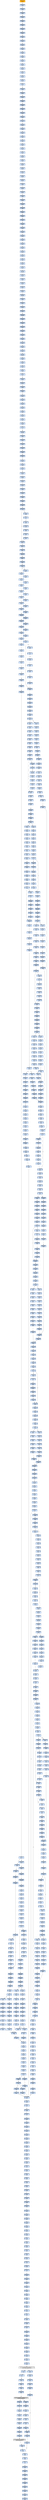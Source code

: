 strict digraph G {
	graph [bgcolor=transparent,
		name=G
	];
	node [color=lightsteelblue,
		fillcolor=lightsteelblue,
		shape=rectangle,
		style=filled
	];
	"0x0041e204"	[color=lightgrey,
		fillcolor=orange,
		label="0x0041e204
pusha"];
	"0x0041e205"	[label="0x0041e205
call"];
	"0x0041e204" -> "0x0041e205"	[color="#000000"];
	"0x0041e20a"	[label="0x0041e20a
popl"];
	"0x0041e205" -> "0x0041e20a"	[color="#000000"];
	"0x0041e20b"	[label="0x0041e20b
addl"];
	"0x0041e20a" -> "0x0041e20b"	[color="#000000"];
	"0x0041e210"	[label="0x0041e210
movl"];
	"0x0041e20b" -> "0x0041e210"	[color="#000000"];
	"0x0041e212"	[label="0x0041e212
addl"];
	"0x0041e210" -> "0x0041e212"	[color="#000000"];
	"0x0041e214"	[label="0x0041e214
subl"];
	"0x0041e212" -> "0x0041e214"	[color="#000000"];
	"0x0041e216"	[label="0x0041e216
movl"];
	"0x0041e214" -> "0x0041e216"	[color="#000000"];
	"0x0041e218"	[label="0x0041e218
lodsw"];
	"0x0041e216" -> "0x0041e218"	[color="#000000"];
	"0x0041e21a"	[label="0x0041e21a
shll"];
	"0x0041e218" -> "0x0041e21a"	[color="#000000"];
	"0x0041e21d"	[label="0x0041e21d
movl"];
	"0x0041e21a" -> "0x0041e21d"	[color="#000000"];
	"0x0041e21f"	[label="0x0041e21f
pushl"];
	"0x0041e21d" -> "0x0041e21f"	[color="#000000"];
	"0x0041e220"	[label="0x0041e220
lodsl"];
	"0x0041e21f" -> "0x0041e220"	[color="#000000"];
	"0x0041e221"	[label="0x0041e221
subl"];
	"0x0041e220" -> "0x0041e221"	[color="#000000"];
	"0x0041e223"	[label="0x0041e223
addl"];
	"0x0041e221" -> "0x0041e223"	[color="#000000"];
	"0x0041e225"	[label="0x0041e225
movl"];
	"0x0041e223" -> "0x0041e225"	[color="#000000"];
	"0x0041e227"	[label="0x0041e227
pushl"];
	"0x0041e225" -> "0x0041e227"	[color="#000000"];
	"0x0041e228"	[label="0x0041e228
pushl"];
	"0x0041e227" -> "0x0041e228"	[color="#000000"];
	"0x0041e229"	[label="0x0041e229
decl"];
	"0x0041e228" -> "0x0041e229"	[color="#000000"];
	"0x0041e22a"	[label="0x0041e22a
movb"];
	"0x0041e229" -> "0x0041e22a"	[color="#000000"];
	"0x0041e22e"	[label="0x0041e22e
movb"];
	"0x0041e22a" -> "0x0041e22e"	[color="#000000"];
	"0x0041e231"	[label="0x0041e231
jne"];
	"0x0041e22e" -> "0x0041e231"	[color="#000000"];
	"0x0041e233"	[label="0x0041e233
subl"];
	"0x0041e231" -> "0x0041e233"	[color="#000000",
		label=F];
	"0x0041e235"	[label="0x0041e235
lodsb"];
	"0x0041e233" -> "0x0041e235"	[color="#000000"];
	"0x0041e236"	[label="0x0041e236
movl"];
	"0x0041e235" -> "0x0041e236"	[color="#000000"];
	"0x0041e238"	[label="0x0041e238
andb"];
	"0x0041e236" -> "0x0041e238"	[color="#000000"];
	"0x0041e23b"	[label="0x0041e23b
andb"];
	"0x0041e238" -> "0x0041e23b"	[color="#000000"];
	"0x0041e23d"	[label="0x0041e23d
shll"];
	"0x0041e23b" -> "0x0041e23d"	[color="#000000"];
	"0x0041e240"	[label="0x0041e240
movb"];
	"0x0041e23d" -> "0x0041e240"	[color="#000000"];
	"0x0041e242"	[label="0x0041e242
lodsb"];
	"0x0041e240" -> "0x0041e242"	[color="#000000"];
	"0x0041e243"	[label="0x0041e243
orl"];
	"0x0041e242" -> "0x0041e243"	[color="#000000"];
	"0x0041e245"	[label="0x0041e245
pushl"];
	"0x0041e243" -> "0x0041e245"	[color="#000000"];
	"0x0041e246"	[label="0x0041e246
addb"];
	"0x0041e245" -> "0x0041e246"	[color="#000000"];
	"0x0041e248"	[label="0x0041e248
movl"];
	"0x0041e246" -> "0x0041e248"	[color="#000000"];
	"0x0041e24d"	[label="0x0041e24d
shll"];
	"0x0041e248" -> "0x0041e24d"	[color="#000000"];
	"0x0041e24f"	[label="0x0041e24f
popl"];
	"0x0041e24d" -> "0x0041e24f"	[color="#000000"];
	"0x0041e250"	[label="0x0041e250
popl"];
	"0x0041e24f" -> "0x0041e250"	[color="#000000"];
	"0x0041e251"	[label="0x0041e251
movl"];
	"0x0041e250" -> "0x0041e251"	[color="#000000"];
	"0x0041e253"	[label="0x0041e253
leal"];
	"0x0041e251" -> "0x0041e253"	[color="#000000"];
	"0x0041e25a"	[label="0x0041e25a
pushl"];
	"0x0041e253" -> "0x0041e25a"	[color="#000000"];
	"0x0041e25b"	[label="0x0041e25b
subl"];
	"0x0041e25a" -> "0x0041e25b"	[color="#000000"];
	"0x0041e25d"	[label="0x0041e25d
pushl"];
	"0x0041e25b" -> "0x0041e25d"	[color="#000000"];
	"0x0041e25e"	[label="0x0041e25e
pushl"];
	"0x0041e25d" -> "0x0041e25e"	[color="#000000"];
	"0x0041e25f"	[label="0x0041e25f
movl"];
	"0x0041e25e" -> "0x0041e25f"	[color="#000000"];
	"0x0041e261"	[label="0x0041e261
pushl"];
	"0x0041e25f" -> "0x0041e261"	[color="#000000"];
	"0x0041e262"	[label="0x0041e262
movw"];
	"0x0041e261" -> "0x0041e262"	[color="#000000"];
	"0x0041e265"	[label="0x0041e265
shll"];
	"0x0041e262" -> "0x0041e265"	[color="#000000"];
	"0x0041e268"	[label="0x0041e268
pushl"];
	"0x0041e265" -> "0x0041e268"	[color="#000000"];
	"0x0041e269"	[label="0x0041e269
pushl"];
	"0x0041e268" -> "0x0041e269"	[color="#000000"];
	"0x0041e26a"	[label="0x0041e26a
addl"];
	"0x0041e269" -> "0x0041e26a"	[color="#000000"];
	"0x0041e26d"	[label="0x0041e26d
pushl"];
	"0x0041e26a" -> "0x0041e26d"	[color="#000000"];
	"0x0041e26e"	[label="0x0041e26e
pushl"];
	"0x0041e26d" -> "0x0041e26e"	[color="#000000"];
	"0x0041e26f"	[label="0x0041e26f
addl"];
	"0x0041e26e" -> "0x0041e26f"	[color="#000000"];
	"0x0041e272"	[label="0x0041e272
pushl"];
	"0x0041e26f" -> "0x0041e272"	[color="#000000"];
	"0x0041e273"	[label="0x0041e273
pushl"];
	"0x0041e272" -> "0x0041e273"	[color="#000000"];
	"0x0041e274"	[label="0x0041e274
call"];
	"0x0041e273" -> "0x0041e274"	[color="#000000"];
	"0x0041e2d7"	[label="0x0041e2d7
pushl"];
	"0x0041e274" -> "0x0041e2d7"	[color="#000000"];
	"0x0041e2d8"	[label="0x0041e2d8
pushl"];
	"0x0041e2d7" -> "0x0041e2d8"	[color="#000000"];
	"0x0041e2d9"	[label="0x0041e2d9
pushl"];
	"0x0041e2d8" -> "0x0041e2d9"	[color="#000000"];
	"0x0041e2da"	[label="0x0041e2da
pushl"];
	"0x0041e2d9" -> "0x0041e2da"	[color="#000000"];
	"0x0041e2db"	[label="0x0041e2db
subl"];
	"0x0041e2da" -> "0x0041e2db"	[color="#000000"];
	"0x0041e2de"	[label="0x0041e2de
movl"];
	"0x0041e2db" -> "0x0041e2de"	[color="#000000"];
	"0x0041e2e5"	[label="0x0041e2e5
movl"];
	"0x0041e2de" -> "0x0041e2e5"	[color="#000000"];
	"0x0041e2ed"	[label="0x0041e2ed
movb"];
	"0x0041e2e5" -> "0x0041e2ed"	[color="#000000"];
	"0x0041e2f2"	[label="0x0041e2f2
movl"];
	"0x0041e2ed" -> "0x0041e2f2"	[color="#000000"];
	"0x0041e2f9"	[label="0x0041e2f9
leal"];
	"0x0041e2f2" -> "0x0041e2f9"	[color="#000000"];
	"0x0041e2fc"	[label="0x0041e2fc
movl"];
	"0x0041e2f9" -> "0x0041e2fc"	[color="#000000"];
	"0x0041e300"	[label="0x0041e300
movl"];
	"0x0041e2fc" -> "0x0041e300"	[color="#000000"];
	"0x0041e305"	[label="0x0041e305
movzbl"];
	"0x0041e300" -> "0x0041e305"	[color="#000000"];
	"0x0041e309"	[label="0x0041e309
movl"];
	"0x0041e305" -> "0x0041e309"	[color="#000000"];
	"0x0041e30b"	[label="0x0041e30b
shll"];
	"0x0041e309" -> "0x0041e30b"	[color="#000000"];
	"0x0041e30d"	[label="0x0041e30d
movl"];
	"0x0041e30b" -> "0x0041e30d"	[color="#000000"];
	"0x0041e30f"	[label="0x0041e30f
decl"];
	"0x0041e30d" -> "0x0041e30f"	[color="#000000"];
	"0x0041e310"	[label="0x0041e310
movl"];
	"0x0041e30f" -> "0x0041e310"	[color="#000000"];
	"0x0041e314"	[label="0x0041e314
movzbl"];
	"0x0041e310" -> "0x0041e314"	[color="#000000"];
	"0x0041e318"	[label="0x0041e318
shll"];
	"0x0041e314" -> "0x0041e318"	[color="#000000"];
	"0x0041e31a"	[label="0x0041e31a
decl"];
	"0x0041e318" -> "0x0041e31a"	[color="#000000"];
	"0x0041e31b"	[label="0x0041e31b
movl"];
	"0x0041e31a" -> "0x0041e31b"	[color="#000000"];
	"0x0041e31f"	[label="0x0041e31f
movl"];
	"0x0041e31b" -> "0x0041e31f"	[color="#000000"];
	"0x0041e326"	[label="0x0041e326
movzbl"];
	"0x0041e31f" -> "0x0041e326"	[color="#000000"];
	"0x0041e329"	[label="0x0041e329
movl"];
	"0x0041e326" -> "0x0041e329"	[color="#000000"];
	"0x0041e330"	[label="0x0041e330
movl"];
	"0x0041e329" -> "0x0041e330"	[color="#000000"];
	"0x0041e338"	[label="0x0041e338
movl"];
	"0x0041e330" -> "0x0041e338"	[color="#000000"];
	"0x0041e33e"	[label="0x0041e33e
movl"];
	"0x0041e338" -> "0x0041e33e"	[color="#000000"];
	"0x0041e343"	[label="0x0041e343
movl"];
	"0x0041e33e" -> "0x0041e343"	[color="#000000"];
	"0x0041e347"	[label="0x0041e347
movl"];
	"0x0041e343" -> "0x0041e347"	[color="#000000"];
	"0x0041e34f"	[label="0x0041e34f
movl"];
	"0x0041e347" -> "0x0041e34f"	[color="#000000"];
	"0x0041e357"	[label="0x0041e357
movl"];
	"0x0041e34f" -> "0x0041e357"	[color="#000000"];
	"0x0041e35f"	[label="0x0041e35f
movl"];
	"0x0041e357" -> "0x0041e35f"	[color="#000000"];
	"0x0041e367"	[label="0x0041e367
movzbl"];
	"0x0041e35f" -> "0x0041e367"	[color="#000000"];
	"0x0041e36b"	[label="0x0041e36b
addl"];
	"0x0041e367" -> "0x0041e36b"	[color="#000000"];
	"0x0041e36d"	[label="0x0041e36d
shll"];
	"0x0041e36b" -> "0x0041e36d"	[color="#000000"];
	"0x0041e36f"	[label="0x0041e36f
leal"];
	"0x0041e36d" -> "0x0041e36f"	[color="#000000"];
	"0x0041e375"	[label="0x0041e375
cmpl"];
	"0x0041e36f" -> "0x0041e375"	[color="#000000"];
	"0x0041e379"	[label="0x0041e379
jae"];
	"0x0041e375" -> "0x0041e379"	[color="#000000"];
	"0x0041e37b"	[label="0x0041e37b
movl"];
	"0x0041e379" -> "0x0041e37b"	[color="#000000",
		label=F];
	"0x0041e37f"	[label="0x0041e37f
movw"];
	"0x0041e37b" -> "0x0041e37f"	[color="#000000"];
	"0x0041e384"	[label="0x0041e384
addl"];
	"0x0041e37f" -> "0x0041e384"	[color="#000000"];
	"0x0041e387"	[label="0x0041e387
loop"];
	"0x0041e384" -> "0x0041e387"	[color="#000000"];
	"0x0041e389"	[label="0x0041e389
movl"];
	"0x0041e387" -> "0x0041e389"	[color="#000000",
		label=F];
	"0x0041e390"	[label="0x0041e390
xorl"];
	"0x0041e389" -> "0x0041e390"	[color="#000000"];
	"0x0041e392"	[label="0x0041e392
movl"];
	"0x0041e390" -> "0x0041e392"	[color="#000000"];
	"0x0041e39a"	[label="0x0041e39a
movl"];
	"0x0041e392" -> "0x0041e39a"	[color="#000000"];
	"0x0041e39c"	[label="0x0041e39c
addl"];
	"0x0041e39a" -> "0x0041e39c"	[color="#000000"];
	"0x0041e3a3"	[label="0x0041e3a3
movl"];
	"0x0041e39c" -> "0x0041e3a3"	[color="#000000"];
	"0x0041e3a7"	[label="0x0041e3a7
xorl"];
	"0x0041e3a3" -> "0x0041e3a7"	[color="#000000"];
	"0x0041e3a9"	[label="0x0041e3a9
cmpl"];
	"0x0041e3a7" -> "0x0041e3a9"	[color="#000000"];
	"0x0041e3ad"	[label="0x0041e3ad
je"];
	"0x0041e3a9" -> "0x0041e3ad"	[color="#000000"];
	"0x0041e3b3"	[label="0x0041e3b3
movzbl"];
	"0x0041e3ad" -> "0x0041e3b3"	[color="#000000",
		label=F];
	"0x0041e3b6"	[label="0x0041e3b6
shll"];
	"0x0041e3b3" -> "0x0041e3b6"	[color="#000000"];
	"0x0041e3b9"	[label="0x0041e3b9
incl"];
	"0x0041e3b6" -> "0x0041e3b9"	[color="#000000"];
	"0x0041e3ba"	[label="0x0041e3ba
incl"];
	"0x0041e3b9" -> "0x0041e3ba"	[color="#000000"];
	"0x0041e3bb"	[label="0x0041e3bb
orl"];
	"0x0041e3ba" -> "0x0041e3bb"	[color="#000000"];
	"0x0041e3bd"	[label="0x0041e3bd
cmpl"];
	"0x0041e3bb" -> "0x0041e3bd"	[color="#000000"];
	"0x0041e3c0"	[label="0x0041e3c0
jle"];
	"0x0041e3bd" -> "0x0041e3c0"	[color="#000000"];
	"0x0041e3c2"	[label="0x0041e3c2
movl"];
	"0x0041e3c0" -> "0x0041e3c2"	[color="#000000",
		label=F];
	"0x0041e3c9"	[label="0x0041e3c9
cmpl"];
	"0x0041e3c2" -> "0x0041e3c9"	[color="#000000"];
	"0x0041e3cd"	[label="0x0041e3cd
jae"];
	"0x0041e3c9" -> "0x0041e3cd"	[color="#000000"];
	"0x0041e3d3"	[label="0x0041e3d3
movl"];
	"0x0041e3cd" -> "0x0041e3d3"	[color="#000000",
		label=F];
	"0x0041e3d7"	[label="0x0041e3d7
andl"];
	"0x0041e3d3" -> "0x0041e3d7"	[color="#000000"];
	"0x0041e3db"	[label="0x0041e3db
movl"];
	"0x0041e3d7" -> "0x0041e3db"	[color="#000000"];
	"0x0041e3df"	[label="0x0041e3df
movl"];
	"0x0041e3db" -> "0x0041e3df"	[color="#000000"];
	"0x0041e3e3"	[label="0x0041e3e3
shll"];
	"0x0041e3df" -> "0x0041e3e3"	[color="#000000"];
	"0x0041e3e6"	[label="0x0041e3e6
movl"];
	"0x0041e3e3" -> "0x0041e3e6"	[color="#000000"];
	"0x0041e3ea"	[label="0x0041e3ea
addl"];
	"0x0041e3e6" -> "0x0041e3ea"	[color="#000000"];
	"0x0041e3ec"	[label="0x0041e3ec
cmpl"];
	"0x0041e3ea" -> "0x0041e3ec"	[color="#000000"];
	"0x0041e3f4"	[label="0x0041e3f4
leal"];
	"0x0041e3ec" -> "0x0041e3f4"	[color="#000000"];
	"0x0041e3f7"	[label="0x0041e3f7
ja"];
	"0x0041e3f4" -> "0x0041e3f7"	[color="#000000"];
	"0x0041e411"	[label="0x0041e411
movl"];
	"0x0041e3f7" -> "0x0041e411"	[color="#000000",
		label=T];
	"0x0041e3f9"	[label="0x0041e3f9
cmpl"];
	"0x0041e3f7" -> "0x0041e3f9"	[color="#000000",
		label=F];
	"0x0041e415"	[label="0x0041e415
movw"];
	"0x0041e411" -> "0x0041e415"	[color="#000000"];
	"0x0041e419"	[label="0x0041e419
shrl"];
	"0x0041e415" -> "0x0041e419"	[color="#000000"];
	"0x0041e41c"	[label="0x0041e41c
movzwl"];
	"0x0041e419" -> "0x0041e41c"	[color="#000000"];
	"0x0041e41f"	[label="0x0041e41f
imull"];
	"0x0041e41c" -> "0x0041e41f"	[color="#000000"];
	"0x0041e422"	[label="0x0041e422
cmpl"];
	"0x0041e41f" -> "0x0041e422"	[color="#000000"];
	"0x0041e424"	[label="0x0041e424
jae"];
	"0x0041e422" -> "0x0041e424"	[color="#000000"];
	"0x0041e42a"	[label="0x0041e42a
movl"];
	"0x0041e424" -> "0x0041e42a"	[color="#000000",
		label=F];
	"0x0041e607"	[label="0x0041e607
movl"];
	"0x0041e424" -> "0x0041e607"	[color="#000000",
		label=T];
	"0x0041e42e"	[label="0x0041e42e
movl"];
	"0x0041e42a" -> "0x0041e42e"	[color="#000000"];
	"0x0041e433"	[label="0x0041e433
subl"];
	"0x0041e42e" -> "0x0041e433"	[color="#000000"];
	"0x0041e435"	[label="0x0041e435
movb"];
	"0x0041e433" -> "0x0041e435"	[color="#000000"];
	"0x0041e439"	[label="0x0041e439
sarl"];
	"0x0041e435" -> "0x0041e439"	[color="#000000"];
	"0x0041e43c"	[label="0x0041e43c
movl"];
	"0x0041e439" -> "0x0041e43c"	[color="#000000"];
	"0x0041e441"	[label="0x0041e441
leal"];
	"0x0041e43c" -> "0x0041e441"	[color="#000000"];
	"0x0041e444"	[label="0x0041e444
movzbl"];
	"0x0041e441" -> "0x0041e444"	[color="#000000"];
	"0x0041e449"	[label="0x0041e449
movw"];
	"0x0041e444" -> "0x0041e449"	[color="#000000"];
	"0x0041e44d"	[label="0x0041e44d
movl"];
	"0x0041e449" -> "0x0041e44d"	[color="#000000"];
	"0x0041e451"	[label="0x0041e451
andl"];
	"0x0041e44d" -> "0x0041e451"	[color="#000000"];
	"0x0041e455"	[label="0x0041e455
movl"];
	"0x0041e451" -> "0x0041e455"	[color="#000000"];
	"0x0041e459"	[label="0x0041e459
shll"];
	"0x0041e455" -> "0x0041e459"	[color="#000000"];
	"0x0041e45b"	[label="0x0041e45b
movl"];
	"0x0041e459" -> "0x0041e45b"	[color="#000000"];
	"0x0041e460"	[label="0x0041e460
subl"];
	"0x0041e45b" -> "0x0041e460"	[color="#000000"];
	"0x0041e464"	[label="0x0041e464
sarl"];
	"0x0041e460" -> "0x0041e464"	[color="#000000"];
	"0x0041e466"	[label="0x0041e466
addl"];
	"0x0041e464" -> "0x0041e466"	[color="#000000"];
	"0x0041e468"	[label="0x0041e468
imull"];
	"0x0041e466" -> "0x0041e468"	[color="#000000"];
	"0x0041e46e"	[label="0x0041e46e
cmpl"];
	"0x0041e468" -> "0x0041e46e"	[color="#000000"];
	"0x0041e473"	[label="0x0041e473
leal"];
	"0x0041e46e" -> "0x0041e473"	[color="#000000"];
	"0x0041e47a"	[label="0x0041e47a
movl"];
	"0x0041e473" -> "0x0041e47a"	[color="#000000"];
	"0x0041e47e"	[label="0x0041e47e
jle"];
	"0x0041e47a" -> "0x0041e47e"	[color="#000000"];
	"0x0041e54e"	[label="0x0041e54e
leal"];
	"0x0041e47e" -> "0x0041e54e"	[color="#000000",
		label=T];
	"0x0041e484"	[label="0x0041e484
movl"];
	"0x0041e47e" -> "0x0041e484"	[color="#000000",
		label=F];
	"0x0041e551"	[label="0x0041e551
movl"];
	"0x0041e54e" -> "0x0041e551"	[color="#000000"];
	"0x0041e555"	[label="0x0041e555
addl"];
	"0x0041e551" -> "0x0041e555"	[color="#000000"];
	"0x0041e557"	[label="0x0041e557
cmpl"];
	"0x0041e555" -> "0x0041e557"	[color="#000000"];
	"0x0041e55f"	[label="0x0041e55f
ja"];
	"0x0041e557" -> "0x0041e55f"	[color="#000000"];
	"0x0041e579"	[label="0x0041e579
movl"];
	"0x0041e55f" -> "0x0041e579"	[color="#000000",
		label=T];
	"0x0041e561"	[label="0x0041e561
cmpl"];
	"0x0041e55f" -> "0x0041e561"	[color="#000000",
		label=F];
	"0x0041e57d"	[label="0x0041e57d
movw"];
	"0x0041e579" -> "0x0041e57d"	[color="#000000"];
	"0x0041e581"	[label="0x0041e581
shrl"];
	"0x0041e57d" -> "0x0041e581"	[color="#000000"];
	"0x0041e584"	[label="0x0041e584
movzwl"];
	"0x0041e581" -> "0x0041e584"	[color="#000000"];
	"0x0041e587"	[label="0x0041e587
imull"];
	"0x0041e584" -> "0x0041e587"	[color="#000000"];
	"0x0041e58a"	[label="0x0041e58a
cmpl"];
	"0x0041e587" -> "0x0041e58a"	[color="#000000"];
	"0x0041e58c"	[label="0x0041e58c
jae"];
	"0x0041e58a" -> "0x0041e58c"	[color="#000000"];
	"0x0041e58e"	[label="0x0041e58e
movl"];
	"0x0041e58c" -> "0x0041e58e"	[color="#000000",
		label=F];
	"0x0041e5a7"	[label="0x0041e5a7
subl"];
	"0x0041e58c" -> "0x0041e5a7"	[color="#000000",
		label=T];
	"0x0041e592"	[label="0x0041e592
movl"];
	"0x0041e58e" -> "0x0041e592"	[color="#000000"];
	"0x0041e597"	[label="0x0041e597
subl"];
	"0x0041e592" -> "0x0041e597"	[color="#000000"];
	"0x0041e599"	[label="0x0041e599
movl"];
	"0x0041e597" -> "0x0041e599"	[color="#000000"];
	"0x0041e59b"	[label="0x0041e59b
sarl"];
	"0x0041e599" -> "0x0041e59b"	[color="#000000"];
	"0x0041e59e"	[label="0x0041e59e
leal"];
	"0x0041e59b" -> "0x0041e59e"	[color="#000000"];
	"0x0041e5a1"	[label="0x0041e5a1
movw"];
	"0x0041e59e" -> "0x0041e5a1"	[color="#000000"];
	"0x0041e5a5"	[label="0x0041e5a5
jmp"];
	"0x0041e5a1" -> "0x0041e5a5"	[color="#000000"];
	"0x0041e546"	[label="0x0041e546
cmpl"];
	"0x0041e5a5" -> "0x0041e546"	[color="#000000"];
	"0x0041e54c"	[label="0x0041e54c
jg"];
	"0x0041e546" -> "0x0041e54c"	[color="#000000"];
	"0x0041e5bf"	[label="0x0041e5bf
movl"];
	"0x0041e54c" -> "0x0041e5bf"	[color="#000000",
		label=T];
	"0x0041e5ab"	[label="0x0041e5ab
subl"];
	"0x0041e5a7" -> "0x0041e5ab"	[color="#000000"];
	"0x0041e5ad"	[label="0x0041e5ad
movl"];
	"0x0041e5ab" -> "0x0041e5ad"	[color="#000000"];
	"0x0041e5af"	[label="0x0041e5af
leal"];
	"0x0041e5ad" -> "0x0041e5af"	[color="#000000"];
	"0x0041e5b2"	[label="0x0041e5b2
shrw"];
	"0x0041e5af" -> "0x0041e5b2"	[color="#000000"];
	"0x0041e5b6"	[label="0x0041e5b6
subw"];
	"0x0041e5b2" -> "0x0041e5b6"	[color="#000000"];
	"0x0041e5b9"	[label="0x0041e5b9
movw"];
	"0x0041e5b6" -> "0x0041e5b9"	[color="#000000"];
	"0x0041e5bd"	[label="0x0041e5bd
jmp"];
	"0x0041e5b9" -> "0x0041e5bd"	[color="#000000"];
	"0x0041e5bd" -> "0x0041e546"	[color="#000000"];
	"0x0041e5c3"	[label="0x0041e5c3
movl"];
	"0x0041e5bf" -> "0x0041e5c3"	[color="#000000"];
	"0x0041e5c5"	[label="0x0041e5c5
movl"];
	"0x0041e5c3" -> "0x0041e5c5"	[color="#000000"];
	"0x0041e5cc"	[label="0x0041e5cc
movb"];
	"0x0041e5c5" -> "0x0041e5cc"	[color="#000000"];
	"0x0041e5d0"	[label="0x0041e5d0
movb"];
	"0x0041e5cc" -> "0x0041e5d0"	[color="#000000"];
	"0x0041e5d3"	[label="0x0041e5d3
incl"];
	"0x0041e5d0" -> "0x0041e5d3"	[color="#000000"];
	"0x0041e5d4"	[label="0x0041e5d4
cmpl"];
	"0x0041e5d3" -> "0x0041e5d4"	[color="#000000"];
	"0x0041e5d9"	[label="0x0041e5d9
movl"];
	"0x0041e5d4" -> "0x0041e5d9"	[color="#000000"];
	"0x0041e5dd"	[label="0x0041e5dd
jg"];
	"0x0041e5d9" -> "0x0041e5dd"	[color="#000000"];
	"0x0041e5df"	[label="0x0041e5df
movl"];
	"0x0041e5dd" -> "0x0041e5df"	[color="#000000",
		label=F];
	"0x0041e5ec"	[label="0x0041e5ec
cmpl"];
	"0x0041e5dd" -> "0x0041e5ec"	[color="#000000",
		label=T];
	"0x0041e5e7"	[label="0x0041e5e7
jmp"];
	"0x0041e5df" -> "0x0041e5e7"	[color="#000000"];
	"0x0041ed08"	[label="0x0041ed08
movl"];
	"0x0041e5e7" -> "0x0041ed08"	[color="#000000"];
	"0x0041ed0f"	[label="0x0041ed0f
cmpl"];
	"0x0041ed08" -> "0x0041ed0f"	[color="#000000"];
	"0x0041ed13"	[label="0x0041ed13
jb"];
	"0x0041ed0f" -> "0x0041ed13"	[color="#000000"];
	"0x0041ed19"	[label="0x0041ed19
cmpl"];
	"0x0041ed13" -> "0x0041ed19"	[color="#000000",
		label=F];
	"0x0041e3fd"	[label="0x0041e3fd
je"];
	"0x0041e3f9" -> "0x0041e3fd"	[color="#000000"];
	"0x0041e403"	[label="0x0041e403
shll"];
	"0x0041e3fd" -> "0x0041e403"	[color="#000000",
		label=F];
	"0x0041e408"	[label="0x0041e408
movzbl"];
	"0x0041e403" -> "0x0041e408"	[color="#000000"];
	"0x0041e40b"	[label="0x0041e40b
shll"];
	"0x0041e408" -> "0x0041e40b"	[color="#000000"];
	"0x0041e40e"	[label="0x0041e40e
incl"];
	"0x0041e40b" -> "0x0041e40e"	[color="#000000"];
	"0x0041e40f"	[label="0x0041e40f
orl"];
	"0x0041e40e" -> "0x0041e40f"	[color="#000000"];
	"0x0041e40f" -> "0x0041e411"	[color="#000000"];
	"0x0041e565"	[label="0x0041e565
je"];
	"0x0041e561" -> "0x0041e565"	[color="#000000"];
	"0x0041e56b"	[label="0x0041e56b
shll"];
	"0x0041e565" -> "0x0041e56b"	[color="#000000",
		label=F];
	"0x0041e570"	[label="0x0041e570
movzbl"];
	"0x0041e56b" -> "0x0041e570"	[color="#000000"];
	"0x0041e573"	[label="0x0041e573
shll"];
	"0x0041e570" -> "0x0041e573"	[color="#000000"];
	"0x0041e576"	[label="0x0041e576
incl"];
	"0x0041e573" -> "0x0041e576"	[color="#000000"];
	"0x0041e577"	[label="0x0041e577
orl"];
	"0x0041e576" -> "0x0041e577"	[color="#000000"];
	"0x0041e577" -> "0x0041e579"	[color="#000000"];
	"0x0041e60b"	[label="0x0041e60b
subl"];
	"0x0041e607" -> "0x0041e60b"	[color="#000000"];
	"0x0041e60d"	[label="0x0041e60d
movl"];
	"0x0041e60b" -> "0x0041e60d"	[color="#000000"];
	"0x0041e611"	[label="0x0041e611
subl"];
	"0x0041e60d" -> "0x0041e611"	[color="#000000"];
	"0x0041e613"	[label="0x0041e613
movl"];
	"0x0041e611" -> "0x0041e613"	[color="#000000"];
	"0x0041e615"	[label="0x0041e615
shrw"];
	"0x0041e613" -> "0x0041e615"	[color="#000000"];
	"0x0041e619"	[label="0x0041e619
subw"];
	"0x0041e615" -> "0x0041e619"	[color="#000000"];
	"0x0041e61c"	[label="0x0041e61c
cmpl"];
	"0x0041e619" -> "0x0041e61c"	[color="#000000"];
	"0x0041e622"	[label="0x0041e622
movw"];
	"0x0041e61c" -> "0x0041e622"	[color="#000000"];
	"0x0041e626"	[label="0x0041e626
movl"];
	"0x0041e622" -> "0x0041e626"	[color="#000000"];
	"0x0041e62a"	[label="0x0041e62a
leal"];
	"0x0041e626" -> "0x0041e62a"	[color="#000000"];
	"0x0041e62e"	[label="0x0041e62e
movl"];
	"0x0041e62a" -> "0x0041e62e"	[color="#000000"];
	"0x0041e632"	[label="0x0041e632
ja"];
	"0x0041e62e" -> "0x0041e632"	[color="#000000"];
	"0x0041e64a"	[label="0x0041e64a
movl"];
	"0x0041e632" -> "0x0041e64a"	[color="#000000",
		label=T];
	"0x0041e634"	[label="0x0041e634
cmpl"];
	"0x0041e632" -> "0x0041e634"	[color="#000000",
		label=F];
	"0x0041e64e"	[label="0x0041e64e
movl"];
	"0x0041e64a" -> "0x0041e64e"	[color="#000000"];
	"0x0041e650"	[label="0x0041e650
shrl"];
	"0x0041e64e" -> "0x0041e650"	[color="#000000"];
	"0x0041e653"	[label="0x0041e653
movw"];
	"0x0041e650" -> "0x0041e653"	[color="#000000"];
	"0x0041e65a"	[label="0x0041e65a
movzwl"];
	"0x0041e653" -> "0x0041e65a"	[color="#000000"];
	"0x0041e65d"	[label="0x0041e65d
imull"];
	"0x0041e65a" -> "0x0041e65d"	[color="#000000"];
	"0x0041e660"	[label="0x0041e660
cmpl"];
	"0x0041e65d" -> "0x0041e660"	[color="#000000"];
	"0x0041e662"	[label="0x0041e662
jae"];
	"0x0041e660" -> "0x0041e662"	[color="#000000"];
	"0x0041e6b6"	[label="0x0041e6b6
movl"];
	"0x0041e662" -> "0x0041e6b6"	[color="#000000",
		label=T];
	"0x0041e664"	[label="0x0041e664
movl"];
	"0x0041e662" -> "0x0041e664"	[color="#000000",
		label=F];
	"0x0041e6b8"	[label="0x0041e6b8
subl"];
	"0x0041e6b6" -> "0x0041e6b8"	[color="#000000"];
	"0x0041e6ba"	[label="0x0041e6ba
subl"];
	"0x0041e6b8" -> "0x0041e6ba"	[color="#000000"];
	"0x0041e6bc"	[label="0x0041e6bc
movl"];
	"0x0041e6ba" -> "0x0041e6bc"	[color="#000000"];
	"0x0041e6be"	[label="0x0041e6be
shrw"];
	"0x0041e6bc" -> "0x0041e6be"	[color="#000000"];
	"0x0041e6c2"	[label="0x0041e6c2
movl"];
	"0x0041e6be" -> "0x0041e6c2"	[color="#000000"];
	"0x0041e6c6"	[label="0x0041e6c6
subw"];
	"0x0041e6c2" -> "0x0041e6c6"	[color="#000000"];
	"0x0041e6c9"	[label="0x0041e6c9
cmpl"];
	"0x0041e6c6" -> "0x0041e6c9"	[color="#000000"];
	"0x0041e6cf"	[label="0x0041e6cf
movw"];
	"0x0041e6c9" -> "0x0041e6cf"	[color="#000000"];
	"0x0041e6d6"	[label="0x0041e6d6
ja"];
	"0x0041e6cf" -> "0x0041e6d6"	[color="#000000"];
	"0x0041e6ee"	[label="0x0041e6ee
movl"];
	"0x0041e6d6" -> "0x0041e6ee"	[color="#000000",
		label=T];
	"0x0041e6d8"	[label="0x0041e6d8
cmpl"];
	"0x0041e6d6" -> "0x0041e6d8"	[color="#000000",
		label=F];
	"0x0041e6f2"	[label="0x0041e6f2
movl"];
	"0x0041e6ee" -> "0x0041e6f2"	[color="#000000"];
	"0x0041e6f4"	[label="0x0041e6f4
shrl"];
	"0x0041e6f2" -> "0x0041e6f4"	[color="#000000"];
	"0x0041e6f7"	[label="0x0041e6f7
movw"];
	"0x0041e6f4" -> "0x0041e6f7"	[color="#000000"];
	"0x0041e6fe"	[label="0x0041e6fe
movzwl"];
	"0x0041e6f7" -> "0x0041e6fe"	[color="#000000"];
	"0x0041e701"	[label="0x0041e701
imull"];
	"0x0041e6fe" -> "0x0041e701"	[color="#000000"];
	"0x0041e704"	[label="0x0041e704
cmpl"];
	"0x0041e701" -> "0x0041e704"	[color="#000000"];
	"0x0041e706"	[label="0x0041e706
jae"];
	"0x0041e704" -> "0x0041e706"	[color="#000000"];
	"0x0041e70c"	[label="0x0041e70c
movl"];
	"0x0041e706" -> "0x0041e70c"	[color="#000000",
		label=F];
	"0x0041e7ef"	[label="0x0041e7ef
movl"];
	"0x0041e706" -> "0x0041e7ef"	[color="#000000",
		label=T];
	"0x0041e711"	[label="0x0041e711
movl"];
	"0x0041e70c" -> "0x0041e711"	[color="#000000"];
	"0x0041e713"	[label="0x0041e713
subl"];
	"0x0041e711" -> "0x0041e713"	[color="#000000"];
	"0x0041e715"	[label="0x0041e715
movl"];
	"0x0041e713" -> "0x0041e715"	[color="#000000"];
	"0x0041e71d"	[label="0x0041e71d
movl"];
	"0x0041e715" -> "0x0041e71d"	[color="#000000"];
	"0x0041e71f"	[label="0x0041e71f
sarl"];
	"0x0041e71d" -> "0x0041e71f"	[color="#000000"];
	"0x0041e722"	[label="0x0041e722
leal"];
	"0x0041e71f" -> "0x0041e722"	[color="#000000"];
	"0x0041e725"	[label="0x0041e725
movl"];
	"0x0041e722" -> "0x0041e725"	[color="#000000"];
	"0x0041e729"	[label="0x0041e729
movw"];
	"0x0041e725" -> "0x0041e729"	[color="#000000"];
	"0x0041e730"	[label="0x0041e730
movl"];
	"0x0041e729" -> "0x0041e730"	[color="#000000"];
	"0x0041e734"	[label="0x0041e734
movl"];
	"0x0041e730" -> "0x0041e734"	[color="#000000"];
	"0x0041e738"	[label="0x0041e738
shll"];
	"0x0041e734" -> "0x0041e738"	[color="#000000"];
	"0x0041e73b"	[label="0x0041e73b
addl"];
	"0x0041e738" -> "0x0041e73b"	[color="#000000"];
	"0x0041e73f"	[label="0x0041e73f
cmpl"];
	"0x0041e73b" -> "0x0041e73f"	[color="#000000"];
	"0x0041e745"	[label="0x0041e745
leal"];
	"0x0041e73f" -> "0x0041e745"	[color="#000000"];
	"0x0041e748"	[label="0x0041e748
ja"];
	"0x0041e745" -> "0x0041e748"	[color="#000000"];
	"0x0041e760"	[label="0x0041e760
movw"];
	"0x0041e748" -> "0x0041e760"	[color="#000000",
		label=T];
	"0x0041e74a"	[label="0x0041e74a
cmpl"];
	"0x0041e748" -> "0x0041e74a"	[color="#000000",
		label=F];
	"0x0041e767"	[label="0x0041e767
movl"];
	"0x0041e760" -> "0x0041e767"	[color="#000000"];
	"0x0041e769"	[label="0x0041e769
shrl"];
	"0x0041e767" -> "0x0041e769"	[color="#000000"];
	"0x0041e76c"	[label="0x0041e76c
movzwl"];
	"0x0041e769" -> "0x0041e76c"	[color="#000000"];
	"0x0041e76f"	[label="0x0041e76f
imull"];
	"0x0041e76c" -> "0x0041e76f"	[color="#000000"];
	"0x0041e772"	[label="0x0041e772
cmpl"];
	"0x0041e76f" -> "0x0041e772"	[color="#000000"];
	"0x0041e774"	[label="0x0041e774
jae"];
	"0x0041e772" -> "0x0041e774"	[color="#000000"];
	"0x0041e776"	[label="0x0041e776
subl"];
	"0x0041e774" -> "0x0041e776"	[color="#000000",
		label=F];
	"0x0041e7d6"	[label="0x0041e7d6
subl"];
	"0x0041e774" -> "0x0041e7d6"	[color="#000000",
		label=T];
	"0x0041e77a"	[label="0x0041e77a
sarl"];
	"0x0041e776" -> "0x0041e77a"	[color="#000000"];
	"0x0041e77f"	[label="0x0041e77f
movl"];
	"0x0041e77a" -> "0x0041e77f"	[color="#000000"];
	"0x0041e783"	[label="0x0041e783
movl"];
	"0x0041e77f" -> "0x0041e783"	[color="#000000"];
	"0x0041e787"	[label="0x0041e787
cmpl"];
	"0x0041e783" -> "0x0041e787"	[color="#000000"];
	"0x0041e78c"	[label="0x0041e78c
leal"];
	"0x0041e787" -> "0x0041e78c"	[color="#000000"];
	"0x0041e78f"	[label="0x0041e78f
movw"];
	"0x0041e78c" -> "0x0041e78f"	[color="#000000"];
	"0x0041e796"	[label="0x0041e796
je"];
	"0x0041e78f" -> "0x0041e796"	[color="#000000"];
	"0x0041e79c"	[label="0x0041e79c
xorl"];
	"0x0041e796" -> "0x0041e79c"	[color="#000000",
		label=F];
	"0x0041e79e"	[label="0x0041e79e
cmpl"];
	"0x0041e79c" -> "0x0041e79e"	[color="#000000"];
	"0x0041e7a3"	[label="0x0041e7a3
movl"];
	"0x0041e79e" -> "0x0041e7a3"	[color="#000000"];
	"0x0041e7aa"	[label="0x0041e7aa
movl"];
	"0x0041e7a3" -> "0x0041e7aa"	[color="#000000"];
	"0x0041e7ae"	[label="0x0041e7ae
setg"];
	"0x0041e7aa" -> "0x0041e7ae"	[color="#000000"];
	"0x0041e7b1"	[label="0x0041e7b1
leal"];
	"0x0041e7ae" -> "0x0041e7b1"	[color="#000000"];
	"0x0041e7b5"	[label="0x0041e7b5
movl"];
	"0x0041e7b1" -> "0x0041e7b5"	[color="#000000"];
	"0x0041e7b9"	[label="0x0041e7b9
movl"];
	"0x0041e7b5" -> "0x0041e7b9"	[color="#000000"];
	"0x0041e7bd"	[label="0x0041e7bd
subl"];
	"0x0041e7b9" -> "0x0041e7bd"	[color="#000000"];
	"0x0041e7c1"	[label="0x0041e7c1
movb"];
	"0x0041e7bd" -> "0x0041e7c1"	[color="#000000"];
	"0x0041e7c4"	[label="0x0041e7c4
movb"];
	"0x0041e7c1" -> "0x0041e7c4"	[color="#000000"];
	"0x0041e7c8"	[label="0x0041e7c8
movb"];
	"0x0041e7c4" -> "0x0041e7c8"	[color="#000000"];
	"0x0041e7cc"	[label="0x0041e7cc
incl"];
	"0x0041e7c8" -> "0x0041e7cc"	[color="#000000"];
	"0x0041e7cd"	[label="0x0041e7cd
movl"];
	"0x0041e7cc" -> "0x0041e7cd"	[color="#000000"];
	"0x0041e7d1"	[label="0x0041e7d1
jmp"];
	"0x0041e7cd" -> "0x0041e7d1"	[color="#000000"];
	"0x0041e7d1" -> "0x0041ed08"	[color="#000000"];
	"0x0041e488"	[label="0x0041e488
subl"];
	"0x0041e484" -> "0x0041e488"	[color="#000000"];
	"0x0041e48c"	[label="0x0041e48c
movl"];
	"0x0041e488" -> "0x0041e48c"	[color="#000000"];
	"0x0041e493"	[label="0x0041e493
movzbl"];
	"0x0041e48c" -> "0x0041e493"	[color="#000000"];
	"0x0041e497"	[label="0x0041e497
movl"];
	"0x0041e493" -> "0x0041e497"	[color="#000000"];
	"0x0041e49b"	[label="0x0041e49b
shll"];
	"0x0041e497" -> "0x0041e49b"	[color="#000000"];
	"0x0041e49f"	[label="0x0041e49f
movl"];
	"0x0041e49b" -> "0x0041e49f"	[color="#000000"];
	"0x0041e4a3"	[label="0x0041e4a3
leal"];
	"0x0041e49f" -> "0x0041e4a3"	[color="#000000"];
	"0x0041e4a6"	[label="0x0041e4a6
movl"];
	"0x0041e4a3" -> "0x0041e4a6"	[color="#000000"];
	"0x0041e4aa"	[label="0x0041e4aa
andl"];
	"0x0041e4a6" -> "0x0041e4aa"	[color="#000000"];
	"0x0041e4b0"	[label="0x0041e4b0
cmpl"];
	"0x0041e4aa" -> "0x0041e4b0"	[color="#000000"];
	"0x0041e4b8"	[label="0x0041e4b8
leal"];
	"0x0041e4b0" -> "0x0041e4b8"	[color="#000000"];
	"0x0041e4bc"	[label="0x0041e4bc
movl"];
	"0x0041e4b8" -> "0x0041e4bc"	[color="#000000"];
	"0x0041e4c0"	[label="0x0041e4c0
leal"];
	"0x0041e4bc" -> "0x0041e4c0"	[color="#000000"];
	"0x0041e4c3"	[label="0x0041e4c3
ja"];
	"0x0041e4c0" -> "0x0041e4c3"	[color="#000000"];
	"0x0041e4c5"	[label="0x0041e4c5
cmpl"];
	"0x0041e4c3" -> "0x0041e4c5"	[color="#000000",
		label=F];
	"0x0041e4dd"	[label="0x0041e4dd
movl"];
	"0x0041e4c3" -> "0x0041e4dd"	[color="#000000",
		label=T];
	"0x0041e4c9"	[label="0x0041e4c9
je"];
	"0x0041e4c5" -> "0x0041e4c9"	[color="#000000"];
	"0x0041e4cf"	[label="0x0041e4cf
shll"];
	"0x0041e4c9" -> "0x0041e4cf"	[color="#000000",
		label=F];
	"0x0041e4d4"	[label="0x0041e4d4
movzbl"];
	"0x0041e4cf" -> "0x0041e4d4"	[color="#000000"];
	"0x0041e4d7"	[label="0x0041e4d7
shll"];
	"0x0041e4d4" -> "0x0041e4d7"	[color="#000000"];
	"0x0041e4da"	[label="0x0041e4da
incl"];
	"0x0041e4d7" -> "0x0041e4da"	[color="#000000"];
	"0x0041e4db"	[label="0x0041e4db
orl"];
	"0x0041e4da" -> "0x0041e4db"	[color="#000000"];
	"0x0041e4db" -> "0x0041e4dd"	[color="#000000"];
	"0x0041e4e1"	[label="0x0041e4e1
movw"];
	"0x0041e4dd" -> "0x0041e4e1"	[color="#000000"];
	"0x0041e4e8"	[label="0x0041e4e8
shrl"];
	"0x0041e4e1" -> "0x0041e4e8"	[color="#000000"];
	"0x0041e4eb"	[label="0x0041e4eb
movzwl"];
	"0x0041e4e8" -> "0x0041e4eb"	[color="#000000"];
	"0x0041e4ee"	[label="0x0041e4ee
imull"];
	"0x0041e4eb" -> "0x0041e4ee"	[color="#000000"];
	"0x0041e4f1"	[label="0x0041e4f1
cmpl"];
	"0x0041e4ee" -> "0x0041e4f1"	[color="#000000"];
	"0x0041e4f3"	[label="0x0041e4f3
jae"];
	"0x0041e4f1" -> "0x0041e4f3"	[color="#000000"];
	"0x0041e518"	[label="0x0041e518
subl"];
	"0x0041e4f3" -> "0x0041e518"	[color="#000000",
		label=T];
	"0x0041e4f5"	[label="0x0041e4f5
movl"];
	"0x0041e4f3" -> "0x0041e4f5"	[color="#000000",
		label=F];
	"0x0041e51c"	[label="0x0041e51c
subl"];
	"0x0041e518" -> "0x0041e51c"	[color="#000000"];
	"0x0041e51e"	[label="0x0041e51e
movl"];
	"0x0041e51c" -> "0x0041e51e"	[color="#000000"];
	"0x0041e520"	[label="0x0041e520
leal"];
	"0x0041e51e" -> "0x0041e520"	[color="#000000"];
	"0x0041e523"	[label="0x0041e523
shrw"];
	"0x0041e520" -> "0x0041e523"	[color="#000000"];
	"0x0041e527"	[label="0x0041e527
subw"];
	"0x0041e523" -> "0x0041e527"	[color="#000000"];
	"0x0041e52a"	[label="0x0041e52a
cmpl"];
	"0x0041e527" -> "0x0041e52a"	[color="#000000"];
	"0x0041e52f"	[label="0x0041e52f
movw"];
	"0x0041e52a" -> "0x0041e52f"	[color="#000000"];
	"0x0041e536"	[label="0x0041e536
je"];
	"0x0041e52f" -> "0x0041e536"	[color="#000000"];
	"0x0041e536" -> "0x0041e546"	[color="#000000",
		label=T];
	"0x0041e538"	[label="0x0041e538
cmpl"];
	"0x0041e536" -> "0x0041e538"	[color="#000000",
		label=F];
	"0x0041e5f1"	[label="0x0041e5f1
jg"];
	"0x0041e5ec" -> "0x0041e5f1"	[color="#000000"];
	"0x0041e5f3"	[label="0x0041e5f3
subl"];
	"0x0041e5f1" -> "0x0041e5f3"	[color="#000000",
		label=F];
	"0x0041e5fd"	[label="0x0041e5fd
subl"];
	"0x0041e5f1" -> "0x0041e5fd"	[color="#000000",
		label=T];
	"0x0041e5f8"	[label="0x0041e5f8
jmp"];
	"0x0041e5f3" -> "0x0041e5f8"	[color="#000000"];
	"0x0041e5f8" -> "0x0041ed08"	[color="#000000"];
	"0x0041e638"	[label="0x0041e638
je"];
	"0x0041e634" -> "0x0041e638"	[color="#000000"];
	"0x0041e63e"	[label="0x0041e63e
movzbl"];
	"0x0041e638" -> "0x0041e63e"	[color="#000000",
		label=F];
	"0x0041e641"	[label="0x0041e641
shll"];
	"0x0041e63e" -> "0x0041e641"	[color="#000000"];
	"0x0041e644"	[label="0x0041e644
shll"];
	"0x0041e641" -> "0x0041e644"	[color="#000000"];
	"0x0041e647"	[label="0x0041e647
incl"];
	"0x0041e644" -> "0x0041e647"	[color="#000000"];
	"0x0041e648"	[label="0x0041e648
orl"];
	"0x0041e647" -> "0x0041e648"	[color="#000000"];
	"0x0041e648" -> "0x0041e64a"	[color="#000000"];
	"0x0041e666"	[label="0x0041e666
movl"];
	"0x0041e664" -> "0x0041e666"	[color="#000000"];
	"0x0041e66b"	[label="0x0041e66b
subl"];
	"0x0041e666" -> "0x0041e66b"	[color="#000000"];
	"0x0041e66d"	[label="0x0041e66d
movl"];
	"0x0041e66b" -> "0x0041e66d"	[color="#000000"];
	"0x0041e671"	[label="0x0041e671
sarl"];
	"0x0041e66d" -> "0x0041e671"	[color="#000000"];
	"0x0041e674"	[label="0x0041e674
movl"];
	"0x0041e671" -> "0x0041e674"	[color="#000000"];
	"0x0041e678"	[label="0x0041e678
leal"];
	"0x0041e674" -> "0x0041e678"	[color="#000000"];
	"0x0041e67b"	[label="0x0041e67b
movl"];
	"0x0041e678" -> "0x0041e67b"	[color="#000000"];
	"0x0041e67f"	[label="0x0041e67f
movl"];
	"0x0041e67b" -> "0x0041e67f"	[color="#000000"];
	"0x0041e683"	[label="0x0041e683
movl"];
	"0x0041e67f" -> "0x0041e683"	[color="#000000"];
	"0x0041e687"	[label="0x0041e687
movw"];
	"0x0041e683" -> "0x0041e687"	[color="#000000"];
	"0x0041e68e"	[label="0x0041e68e
movl"];
	"0x0041e687" -> "0x0041e68e"	[color="#000000"];
	"0x0041e692"	[label="0x0041e692
movl"];
	"0x0041e68e" -> "0x0041e692"	[color="#000000"];
	"0x0041e696"	[label="0x0041e696
movl"];
	"0x0041e692" -> "0x0041e696"	[color="#000000"];
	"0x0041e69a"	[label="0x0041e69a
xorl"];
	"0x0041e696" -> "0x0041e69a"	[color="#000000"];
	"0x0041e69c"	[label="0x0041e69c
cmpl"];
	"0x0041e69a" -> "0x0041e69c"	[color="#000000"];
	"0x0041e6a1"	[label="0x0041e6a1
setg"];
	"0x0041e69c" -> "0x0041e6a1"	[color="#000000"];
	"0x0041e6a4"	[label="0x0041e6a4
addl"];
	"0x0041e6a1" -> "0x0041e6a4"	[color="#000000"];
	"0x0041e6aa"	[label="0x0041e6aa
leal"];
	"0x0041e6a4" -> "0x0041e6aa"	[color="#000000"];
	"0x0041e6ad"	[label="0x0041e6ad
movl"];
	"0x0041e6aa" -> "0x0041e6ad"	[color="#000000"];
	"0x0041e6b1"	[label="0x0041e6b1
jmp"];
	"0x0041e6ad" -> "0x0041e6b1"	[color="#000000"];
	"0x0041e92a"	[label="0x0041e92a
cmpl"];
	"0x0041e6b1" -> "0x0041e92a"	[color="#000000"];
	"0x0041e930"	[label="0x0041e930
ja"];
	"0x0041e92a" -> "0x0041e930"	[color="#000000"];
	"0x0041e948"	[label="0x0041e948
movw"];
	"0x0041e930" -> "0x0041e948"	[color="#000000",
		label=T];
	"0x0041e932"	[label="0x0041e932
cmpl"];
	"0x0041e930" -> "0x0041e932"	[color="#000000",
		label=F];
	"0x0041e94b"	[label="0x0041e94b
movl"];
	"0x0041e948" -> "0x0041e94b"	[color="#000000"];
	"0x0041e94d"	[label="0x0041e94d
shrl"];
	"0x0041e94b" -> "0x0041e94d"	[color="#000000"];
	"0x0041e950"	[label="0x0041e950
movzwl"];
	"0x0041e94d" -> "0x0041e950"	[color="#000000"];
	"0x0041e953"	[label="0x0041e953
imull"];
	"0x0041e950" -> "0x0041e953"	[color="#000000"];
	"0x0041e956"	[label="0x0041e956
cmpl"];
	"0x0041e953" -> "0x0041e956"	[color="#000000"];
	"0x0041e958"	[label="0x0041e958
jae"];
	"0x0041e956" -> "0x0041e958"	[color="#000000"];
	"0x0041e95a"	[label="0x0041e95a
movl"];
	"0x0041e958" -> "0x0041e95a"	[color="#000000",
		label=F];
	"0x0041e989"	[label="0x0041e989
subl"];
	"0x0041e958" -> "0x0041e989"	[color="#000000",
		label=T];
	"0x0041e95e"	[label="0x0041e95e
movl"];
	"0x0041e95a" -> "0x0041e95e"	[color="#000000"];
	"0x0041e963"	[label="0x0041e963
subl"];
	"0x0041e95e" -> "0x0041e963"	[color="#000000"];
	"0x0041e965"	[label="0x0041e965
shll"];
	"0x0041e963" -> "0x0041e965"	[color="#000000"];
	"0x0041e96a"	[label="0x0041e96a
sarl"];
	"0x0041e965" -> "0x0041e96a"	[color="#000000"];
	"0x0041e96d"	[label="0x0041e96d
movl"];
	"0x0041e96a" -> "0x0041e96d"	[color="#000000"];
	"0x0041e975"	[label="0x0041e975
leal"];
	"0x0041e96d" -> "0x0041e975"	[color="#000000"];
	"0x0041e978"	[label="0x0041e978
movw"];
	"0x0041e975" -> "0x0041e978"	[color="#000000"];
	"0x0041e97b"	[label="0x0041e97b
movl"];
	"0x0041e978" -> "0x0041e97b"	[color="#000000"];
	"0x0041e97f"	[label="0x0041e97f
leal"];
	"0x0041e97b" -> "0x0041e97f"	[color="#000000"];
	"0x0041e983"	[label="0x0041e983
movl"];
	"0x0041e97f" -> "0x0041e983"	[color="#000000"];
	"0x0041e987"	[label="0x0041e987
jmp"];
	"0x0041e983" -> "0x0041e987"	[color="#000000"];
	"0x0041e9fb"	[label="0x0041e9fb
movl"];
	"0x0041e987" -> "0x0041e9fb"	[color="#000000"];
	"0x0041ea03"	[label="0x0041ea03
jmp"];
	"0x0041e9fb" -> "0x0041ea03"	[color="#000000"];
	"0x0041ea34"	[label="0x0041ea34
movl"];
	"0x0041ea03" -> "0x0041ea34"	[color="#000000"];
	"0x0041ea38"	[label="0x0041ea38
movl"];
	"0x0041ea34" -> "0x0041ea38"	[color="#000000"];
	"0x0041ea3d"	[label="0x0041ea3d
movl"];
	"0x0041ea38" -> "0x0041ea3d"	[color="#000000"];
	"0x0041ea41"	[label="0x0041ea41
leal"];
	"0x0041ea3d" -> "0x0041ea41"	[color="#000000"];
	"0x0041ea44"	[label="0x0041ea44
movl"];
	"0x0041ea41" -> "0x0041ea44"	[color="#000000"];
	"0x0041ea48"	[label="0x0041ea48
addl"];
	"0x0041ea44" -> "0x0041ea48"	[color="#000000"];
	"0x0041ea4a"	[label="0x0041ea4a
cmpl"];
	"0x0041ea48" -> "0x0041ea4a"	[color="#000000"];
	"0x0041ea52"	[label="0x0041ea52
ja"];
	"0x0041ea4a" -> "0x0041ea52"	[color="#000000"];
	"0x0041ea6c"	[label="0x0041ea6c
movl"];
	"0x0041ea52" -> "0x0041ea6c"	[color="#000000",
		label=T];
	"0x0041ea54"	[label="0x0041ea54
cmpl"];
	"0x0041ea52" -> "0x0041ea54"	[color="#000000",
		label=F];
	"0x0041ea70"	[label="0x0041ea70
movw"];
	"0x0041ea6c" -> "0x0041ea70"	[color="#000000"];
	"0x0041ea73"	[label="0x0041ea73
shrl"];
	"0x0041ea70" -> "0x0041ea73"	[color="#000000"];
	"0x0041ea76"	[label="0x0041ea76
movzwl"];
	"0x0041ea73" -> "0x0041ea76"	[color="#000000"];
	"0x0041ea79"	[label="0x0041ea79
imull"];
	"0x0041ea76" -> "0x0041ea79"	[color="#000000"];
	"0x0041ea7c"	[label="0x0041ea7c
cmpl"];
	"0x0041ea79" -> "0x0041ea7c"	[color="#000000"];
	"0x0041ea7e"	[label="0x0041ea7e
jae"];
	"0x0041ea7c" -> "0x0041ea7e"	[color="#000000"];
	"0x0041ea80"	[label="0x0041ea80
movl"];
	"0x0041ea7e" -> "0x0041ea80"	[color="#000000",
		label=F];
	"0x0041ea98"	[label="0x0041ea98
subl"];
	"0x0041ea7e" -> "0x0041ea98"	[color="#000000",
		label=T];
	"0x0041ea84"	[label="0x0041ea84
movl"];
	"0x0041ea80" -> "0x0041ea84"	[color="#000000"];
	"0x0041ea89"	[label="0x0041ea89
subl"];
	"0x0041ea84" -> "0x0041ea89"	[color="#000000"];
	"0x0041ea8b"	[label="0x0041ea8b
sarl"];
	"0x0041ea89" -> "0x0041ea8b"	[color="#000000"];
	"0x0041ea8e"	[label="0x0041ea8e
leal"];
	"0x0041ea8b" -> "0x0041ea8e"	[color="#000000"];
	"0x0041ea91"	[label="0x0041ea91
movl"];
	"0x0041ea8e" -> "0x0041ea91"	[color="#000000"];
	"0x0041ea93"	[label="0x0041ea93
movw"];
	"0x0041ea91" -> "0x0041ea93"	[color="#000000"];
	"0x0041ea96"	[label="0x0041ea96
jmp"];
	"0x0041ea93" -> "0x0041ea96"	[color="#000000"];
	"0x0041eaad"	[label="0x0041eaad
movl"];
	"0x0041ea96" -> "0x0041eaad"	[color="#000000"];
	"0x0041eab1"	[label="0x0041eab1
decl"];
	"0x0041eaad" -> "0x0041eab1"	[color="#000000"];
	"0x0041eab2"	[label="0x0041eab2
movl"];
	"0x0041eab1" -> "0x0041eab2"	[color="#000000"];
	"0x0041eab6"	[label="0x0041eab6
jne"];
	"0x0041eab2" -> "0x0041eab6"	[color="#000000"];
	"0x0041eab8"	[label="0x0041eab8
movb"];
	"0x0041eab6" -> "0x0041eab8"	[color="#000000",
		label=F];
	"0x0041ea9c"	[label="0x0041ea9c
subl"];
	"0x0041ea98" -> "0x0041ea9c"	[color="#000000"];
	"0x0041ea9e"	[label="0x0041ea9e
movl"];
	"0x0041ea9c" -> "0x0041ea9e"	[color="#000000"];
	"0x0041eaa0"	[label="0x0041eaa0
shrw"];
	"0x0041ea9e" -> "0x0041eaa0"	[color="#000000"];
	"0x0041eaa4"	[label="0x0041eaa4
subw"];
	"0x0041eaa0" -> "0x0041eaa4"	[color="#000000"];
	"0x0041eaa7"	[label="0x0041eaa7
movw"];
	"0x0041eaa4" -> "0x0041eaa7"	[color="#000000"];
	"0x0041eaaa"	[label="0x0041eaaa
leal"];
	"0x0041eaa7" -> "0x0041eaaa"	[color="#000000"];
	"0x0041eaaa" -> "0x0041eaad"	[color="#000000"];
	"0x0041eabc"	[label="0x0041eabc
movl"];
	"0x0041eab8" -> "0x0041eabc"	[color="#000000"];
	"0x0041eac1"	[label="0x0041eac1
shll"];
	"0x0041eabc" -> "0x0041eac1"	[color="#000000"];
	"0x0041eac3"	[label="0x0041eac3
subl"];
	"0x0041eac1" -> "0x0041eac3"	[color="#000000"];
	"0x0041eac5"	[label="0x0041eac5
addl"];
	"0x0041eac3" -> "0x0041eac5"	[color="#000000"];
	"0x0041eac9"	[label="0x0041eac9
cmpl"];
	"0x0041eac5" -> "0x0041eac9"	[color="#000000"];
	"0x0041eace"	[label="0x0041eace
movl"];
	"0x0041eac9" -> "0x0041eace"	[color="#000000"];
	"0x0041ead2"	[label="0x0041ead2
jg"];
	"0x0041eace" -> "0x0041ead2"	[color="#000000"];
	"0x0041ead8"	[label="0x0041ead8
addl"];
	"0x0041ead2" -> "0x0041ead8"	[color="#000000",
		label=F];
	"0x0041ecbf"	[label="0x0041ecbf
movl"];
	"0x0041ead2" -> "0x0041ecbf"	[color="#000000",
		label=T];
	"0x0041eadd"	[label="0x0041eadd
cmpl"];
	"0x0041ead8" -> "0x0041eadd"	[color="#000000"];
	"0x0041eae0"	[label="0x0041eae0
movl"];
	"0x0041eadd" -> "0x0041eae0"	[color="#000000"];
	"0x0041eae2"	[label="0x0041eae2
jle"];
	"0x0041eae0" -> "0x0041eae2"	[color="#000000"];
	"0x0041eae9"	[label="0x0041eae9
movl"];
	"0x0041eae2" -> "0x0041eae9"	[color="#000000",
		label=T];
	"0x0041eae4"	[label="0x0041eae4
movl"];
	"0x0041eae2" -> "0x0041eae4"	[color="#000000",
		label=F];
	"0x0041eaed"	[label="0x0041eaed
shll"];
	"0x0041eae9" -> "0x0041eaed"	[color="#000000"];
	"0x0041eaf0"	[label="0x0041eaf0
movl"];
	"0x0041eaed" -> "0x0041eaf0"	[color="#000000"];
	"0x0041eaf8"	[label="0x0041eaf8
leal"];
	"0x0041eaf0" -> "0x0041eaf8"	[color="#000000"];
	"0x0041eaff"	[label="0x0041eaff
movl"];
	"0x0041eaf8" -> "0x0041eaff"	[color="#000000"];
	"0x0041eb03"	[label="0x0041eb03
movl"];
	"0x0041eaff" -> "0x0041eb03"	[color="#000000"];
	"0x0041eb08"	[label="0x0041eb08
leal"];
	"0x0041eb03" -> "0x0041eb08"	[color="#000000"];
	"0x0041eb0b"	[label="0x0041eb0b
movl"];
	"0x0041eb08" -> "0x0041eb0b"	[color="#000000"];
	"0x0041eb0f"	[label="0x0041eb0f
addl"];
	"0x0041eb0b" -> "0x0041eb0f"	[color="#000000"];
	"0x0041eb11"	[label="0x0041eb11
cmpl"];
	"0x0041eb0f" -> "0x0041eb11"	[color="#000000"];
	"0x0041eb19"	[label="0x0041eb19
ja"];
	"0x0041eb11" -> "0x0041eb19"	[color="#000000"];
	"0x0041eb33"	[label="0x0041eb33
movl"];
	"0x0041eb19" -> "0x0041eb33"	[color="#000000",
		label=T];
	"0x0041eb1b"	[label="0x0041eb1b
cmpl"];
	"0x0041eb19" -> "0x0041eb1b"	[color="#000000",
		label=F];
	"0x0041eb37"	[label="0x0041eb37
movw"];
	"0x0041eb33" -> "0x0041eb37"	[color="#000000"];
	"0x0041eb3a"	[label="0x0041eb3a
shrl"];
	"0x0041eb37" -> "0x0041eb3a"	[color="#000000"];
	"0x0041eb3d"	[label="0x0041eb3d
movzwl"];
	"0x0041eb3a" -> "0x0041eb3d"	[color="#000000"];
	"0x0041eb40"	[label="0x0041eb40
imull"];
	"0x0041eb3d" -> "0x0041eb40"	[color="#000000"];
	"0x0041eb43"	[label="0x0041eb43
cmpl"];
	"0x0041eb40" -> "0x0041eb43"	[color="#000000"];
	"0x0041eb45"	[label="0x0041eb45
jae"];
	"0x0041eb43" -> "0x0041eb45"	[color="#000000"];
	"0x0041eb47"	[label="0x0041eb47
movl"];
	"0x0041eb45" -> "0x0041eb47"	[color="#000000",
		label=F];
	"0x0041eb5f"	[label="0x0041eb5f
subl"];
	"0x0041eb45" -> "0x0041eb5f"	[color="#000000",
		label=T];
	"0x0041eb4b"	[label="0x0041eb4b
movl"];
	"0x0041eb47" -> "0x0041eb4b"	[color="#000000"];
	"0x0041eb50"	[label="0x0041eb50
subl"];
	"0x0041eb4b" -> "0x0041eb50"	[color="#000000"];
	"0x0041eb52"	[label="0x0041eb52
sarl"];
	"0x0041eb50" -> "0x0041eb52"	[color="#000000"];
	"0x0041eb55"	[label="0x0041eb55
leal"];
	"0x0041eb52" -> "0x0041eb55"	[color="#000000"];
	"0x0041eb58"	[label="0x0041eb58
movw"];
	"0x0041eb55" -> "0x0041eb58"	[color="#000000"];
	"0x0041eb5b"	[label="0x0041eb5b
movl"];
	"0x0041eb58" -> "0x0041eb5b"	[color="#000000"];
	"0x0041eb5d"	[label="0x0041eb5d
jmp"];
	"0x0041eb5b" -> "0x0041eb5d"	[color="#000000"];
	"0x0041eb74"	[label="0x0041eb74
movl"];
	"0x0041eb5d" -> "0x0041eb74"	[color="#000000"];
	"0x0041eb78"	[label="0x0041eb78
decl"];
	"0x0041eb74" -> "0x0041eb78"	[color="#000000"];
	"0x0041eb79"	[label="0x0041eb79
movl"];
	"0x0041eb78" -> "0x0041eb79"	[color="#000000"];
	"0x0041eb7d"	[label="0x0041eb7d
jne"];
	"0x0041eb79" -> "0x0041eb7d"	[color="#000000"];
	"0x0041eb7f"	[label="0x0041eb7f
leal"];
	"0x0041eb7d" -> "0x0041eb7f"	[color="#000000",
		label=F];
	"0x0041eb63"	[label="0x0041eb63
subl"];
	"0x0041eb5f" -> "0x0041eb63"	[color="#000000"];
	"0x0041eb65"	[label="0x0041eb65
movl"];
	"0x0041eb63" -> "0x0041eb65"	[color="#000000"];
	"0x0041eb67"	[label="0x0041eb67
shrw"];
	"0x0041eb65" -> "0x0041eb67"	[color="#000000"];
	"0x0041eb6b"	[label="0x0041eb6b
subw"];
	"0x0041eb67" -> "0x0041eb6b"	[color="#000000"];
	"0x0041eb6e"	[label="0x0041eb6e
leal"];
	"0x0041eb6b" -> "0x0041eb6e"	[color="#000000"];
	"0x0041eb71"	[label="0x0041eb71
movw"];
	"0x0041eb6e" -> "0x0041eb71"	[color="#000000"];
	"0x0041eb71" -> "0x0041eb74"	[color="#000000"];
	"0x0041eb1f"	[label="0x0041eb1f
je"];
	"0x0041eb1b" -> "0x0041eb1f"	[color="#000000"];
	"0x0041eb25"	[label="0x0041eb25
shll"];
	"0x0041eb1f" -> "0x0041eb25"	[color="#000000",
		label=F];
	"0x0041eb2a"	[label="0x0041eb2a
movzbl"];
	"0x0041eb25" -> "0x0041eb2a"	[color="#000000"];
	"0x0041eb2d"	[label="0x0041eb2d
shll"];
	"0x0041eb2a" -> "0x0041eb2d"	[color="#000000"];
	"0x0041eb30"	[label="0x0041eb30
incl"];
	"0x0041eb2d" -> "0x0041eb30"	[color="#000000"];
	"0x0041eb31"	[label="0x0041eb31
orl"];
	"0x0041eb30" -> "0x0041eb31"	[color="#000000"];
	"0x0041eb31" -> "0x0041eb33"	[color="#000000"];
	"0x0041eb82"	[label="0x0041eb82
cmpl"];
	"0x0041eb7f" -> "0x0041eb82"	[color="#000000"];
	"0x0041eb85"	[label="0x0041eb85
movl"];
	"0x0041eb82" -> "0x0041eb85"	[color="#000000"];
	"0x0041eb88"	[label="0x0041eb88
jle"];
	"0x0041eb85" -> "0x0041eb88"	[color="#000000"];
	"0x0041eb8e"	[label="0x0041eb8e
movl"];
	"0x0041eb88" -> "0x0041eb8e"	[color="#000000",
		label=F];
	"0x0041ecb5"	[label="0x0041ecb5
movl"];
	"0x0041eb88" -> "0x0041ecb5"	[color="#000000",
		label=T];
	"0x0041eb90"	[label="0x0041eb90
movl"];
	"0x0041eb8e" -> "0x0041eb90"	[color="#000000"];
	"0x0041eb92"	[label="0x0041eb92
sarl"];
	"0x0041eb90" -> "0x0041eb92"	[color="#000000"];
	"0x0041eb94"	[label="0x0041eb94
andl"];
	"0x0041eb92" -> "0x0041eb94"	[color="#000000"];
	"0x0041eb97"	[label="0x0041eb97
leal"];
	"0x0041eb94" -> "0x0041eb97"	[color="#000000"];
	"0x0041eb9a"	[label="0x0041eb9a
orl"];
	"0x0041eb97" -> "0x0041eb9a"	[color="#000000"];
	"0x0041eb9d"	[label="0x0041eb9d
cmpl"];
	"0x0041eb9a" -> "0x0041eb9d"	[color="#000000"];
	"0x0041eba0"	[label="0x0041eba0
movl"];
	"0x0041eb9d" -> "0x0041eba0"	[color="#000000"];
	"0x0041eba4"	[label="0x0041eba4
jg"];
	"0x0041eba0" -> "0x0041eba4"	[color="#000000"];
	"0x0041eba6"	[label="0x0041eba6
movl"];
	"0x0041eba4" -> "0x0041eba6"	[color="#000000",
		label=F];
	"0x0041ebc2"	[label="0x0041ebc2
leal"];
	"0x0041eba4" -> "0x0041ebc2"	[color="#000000",
		label=T];
	"0x0041ebaa"	[label="0x0041ebaa
shll"];
	"0x0041eba6" -> "0x0041ebaa"	[color="#000000"];
	"0x0041ebac"	[label="0x0041ebac
addl"];
	"0x0041ebaa" -> "0x0041ebac"	[color="#000000"];
	"0x0041ebae"	[label="0x0041ebae
movl"];
	"0x0041ebac" -> "0x0041ebae"	[color="#000000"];
	"0x0041ebb1"	[label="0x0041ebb1
leal"];
	"0x0041ebae" -> "0x0041ebb1"	[color="#000000"];
	"0x0041ebb5"	[label="0x0041ebb5
subl"];
	"0x0041ebb1" -> "0x0041ebb5"	[color="#000000"];
	"0x0041ebb7"	[label="0x0041ebb7
addl"];
	"0x0041ebb5" -> "0x0041ebb7"	[color="#000000"];
	"0x0041ebbc"	[label="0x0041ebbc
movl"];
	"0x0041ebb7" -> "0x0041ebbc"	[color="#000000"];
	"0x0041ebc0"	[label="0x0041ebc0
jmp"];
	"0x0041ebbc" -> "0x0041ebc0"	[color="#000000"];
	"0x0041ec18"	[label="0x0041ec18
movl"];
	"0x0041ebc0" -> "0x0041ec18"	[color="#000000"];
	"0x0041ec20"	[label="0x0041ec20
movl"];
	"0x0041ec18" -> "0x0041ec20"	[color="#000000"];
	"0x0041ec25"	[label="0x0041ec25
movl"];
	"0x0041ec20" -> "0x0041ec25"	[color="#000000"];
	"0x0041ec29"	[label="0x0041ec29
addl"];
	"0x0041ec25" -> "0x0041ec29"	[color="#000000"];
	"0x0041ec2b"	[label="0x0041ec2b
movl"];
	"0x0041ec29" -> "0x0041ec2b"	[color="#000000"];
	"0x0041ec2f"	[label="0x0041ec2f
addl"];
	"0x0041ec2b" -> "0x0041ec2f"	[color="#000000"];
	"0x0041ec31"	[label="0x0041ec31
cmpl"];
	"0x0041ec2f" -> "0x0041ec31"	[color="#000000"];
	"0x0041ec39"	[label="0x0041ec39
ja"];
	"0x0041ec31" -> "0x0041ec39"	[color="#000000"];
	"0x0041ec53"	[label="0x0041ec53
movl"];
	"0x0041ec39" -> "0x0041ec53"	[color="#000000",
		label=T];
	"0x0041ec3b"	[label="0x0041ec3b
cmpl"];
	"0x0041ec39" -> "0x0041ec3b"	[color="#000000",
		label=F];
	"0x0041ec57"	[label="0x0041ec57
movw"];
	"0x0041ec53" -> "0x0041ec57"	[color="#000000"];
	"0x0041ec5b"	[label="0x0041ec5b
shrl"];
	"0x0041ec57" -> "0x0041ec5b"	[color="#000000"];
	"0x0041ec5e"	[label="0x0041ec5e
movzwl"];
	"0x0041ec5b" -> "0x0041ec5e"	[color="#000000"];
	"0x0041ec61"	[label="0x0041ec61
imull"];
	"0x0041ec5e" -> "0x0041ec61"	[color="#000000"];
	"0x0041ec64"	[label="0x0041ec64
cmpl"];
	"0x0041ec61" -> "0x0041ec64"	[color="#000000"];
	"0x0041ec66"	[label="0x0041ec66
jae"];
	"0x0041ec64" -> "0x0041ec66"	[color="#000000"];
	"0x0041ec68"	[label="0x0041ec68
movl"];
	"0x0041ec66" -> "0x0041ec68"	[color="#000000",
		label=F];
	"0x0041ec83"	[label="0x0041ec83
subl"];
	"0x0041ec66" -> "0x0041ec83"	[color="#000000",
		label=T];
	"0x0041ec6c"	[label="0x0041ec6c
movl"];
	"0x0041ec68" -> "0x0041ec6c"	[color="#000000"];
	"0x0041ec71"	[label="0x0041ec71
subl"];
	"0x0041ec6c" -> "0x0041ec71"	[color="#000000"];
	"0x0041ec73"	[label="0x0041ec73
sarl"];
	"0x0041ec71" -> "0x0041ec73"	[color="#000000"];
	"0x0041ec76"	[label="0x0041ec76
leal"];
	"0x0041ec73" -> "0x0041ec76"	[color="#000000"];
	"0x0041ec79"	[label="0x0041ec79
movw"];
	"0x0041ec76" -> "0x0041ec79"	[color="#000000"];
	"0x0041ec7d"	[label="0x0041ec7d
movl"];
	"0x0041ec79" -> "0x0041ec7d"	[color="#000000"];
	"0x0041ec81"	[label="0x0041ec81
jmp"];
	"0x0041ec7d" -> "0x0041ec81"	[color="#000000"];
	"0x0041eca2"	[label="0x0041eca2
movl"];
	"0x0041ec81" -> "0x0041eca2"	[color="#000000"];
	"0x0041eca6"	[label="0x0041eca6
shll"];
	"0x0041eca2" -> "0x0041eca6"	[color="#000000"];
	"0x0041ecaa"	[label="0x0041ecaa
decl"];
	"0x0041eca6" -> "0x0041ecaa"	[color="#000000"];
	"0x0041ecab"	[label="0x0041ecab
movl"];
	"0x0041ecaa" -> "0x0041ecab"	[color="#000000"];
	"0x0041ecaf"	[label="0x0041ecaf
jne"];
	"0x0041ecab" -> "0x0041ecaf"	[color="#000000"];
	"0x0041ecaf" -> "0x0041ecb5"	[color="#000000",
		label=F];
	"0x0041ec87"	[label="0x0041ec87
subl"];
	"0x0041ec83" -> "0x0041ec87"	[color="#000000"];
	"0x0041ec89"	[label="0x0041ec89
movl"];
	"0x0041ec87" -> "0x0041ec89"	[color="#000000"];
	"0x0041ec8b"	[label="0x0041ec8b
shrw"];
	"0x0041ec89" -> "0x0041ec8b"	[color="#000000"];
	"0x0041ec8f"	[label="0x0041ec8f
subw"];
	"0x0041ec8b" -> "0x0041ec8f"	[color="#000000"];
	"0x0041ec92"	[label="0x0041ec92
movl"];
	"0x0041ec8f" -> "0x0041ec92"	[color="#000000"];
	"0x0041ec96"	[label="0x0041ec96
movw"];
	"0x0041ec92" -> "0x0041ec96"	[color="#000000"];
	"0x0041ec9a"	[label="0x0041ec9a
movl"];
	"0x0041ec96" -> "0x0041ec9a"	[color="#000000"];
	"0x0041ec9e"	[label="0x0041ec9e
incl"];
	"0x0041ec9a" -> "0x0041ec9e"	[color="#000000"];
	"0x0041ec9f"	[label="0x0041ec9f
orl"];
	"0x0041ec9e" -> "0x0041ec9f"	[color="#000000"];
	"0x0041ec9f" -> "0x0041eca2"	[color="#000000"];
	"0x0041ecb8"	[label="0x0041ecb8
incl"];
	"0x0041ecb5" -> "0x0041ecb8"	[color="#000000"];
	"0x0041ecb9"	[label="0x0041ecb9
movl"];
	"0x0041ecb8" -> "0x0041ecb9"	[color="#000000"];
	"0x0041ecbd"	[label="0x0041ecbd
je"];
	"0x0041ecb9" -> "0x0041ecbd"	[color="#000000"];
	"0x0041ecbd" -> "0x0041ecbf"	[color="#000000",
		label=F];
	"0x0041ecc3"	[label="0x0041ecc3
movl"];
	"0x0041ecbf" -> "0x0041ecc3"	[color="#000000"];
	"0x0041ecc7"	[label="0x0041ecc7
addl"];
	"0x0041ecc3" -> "0x0041ecc7"	[color="#000000"];
	"0x0041ecca"	[label="0x0041ecca
cmpl"];
	"0x0041ecc7" -> "0x0041ecca"	[color="#000000"];
	"0x0041ecce"	[label="0x0041ecce
ja"];
	"0x0041ecca" -> "0x0041ecce"	[color="#000000"];
	"0x0041ecd0"	[label="0x0041ecd0
movl"];
	"0x0041ecce" -> "0x0041ecd0"	[color="#000000",
		label=F];
	"0x0041ecd7"	[label="0x0041ecd7
movl"];
	"0x0041ecd0" -> "0x0041ecd7"	[color="#000000"];
	"0x0041ecd9"	[label="0x0041ecd9
subl"];
	"0x0041ecd7" -> "0x0041ecd9"	[color="#000000"];
	"0x0041ecdd"	[label="0x0041ecdd
addl"];
	"0x0041ecd9" -> "0x0041ecdd"	[color="#000000"];
	"0x0041ece4"	[label="0x0041ece4
leal"];
	"0x0041ecdd" -> "0x0041ece4"	[color="#000000"];
	"0x0041ece8"	[label="0x0041ece8
movb"];
	"0x0041ece4" -> "0x0041ece8"	[color="#000000"];
	"0x0041ecea"	[label="0x0041ecea
incl"];
	"0x0041ece8" -> "0x0041ecea"	[color="#000000"];
	"0x0041eceb"	[label="0x0041eceb
movb"];
	"0x0041ecea" -> "0x0041eceb"	[color="#000000"];
	"0x0041ecef"	[label="0x0041ecef
movb"];
	"0x0041eceb" -> "0x0041ecef"	[color="#000000"];
	"0x0041ecf1"	[label="0x0041ecf1
incl"];
	"0x0041ecef" -> "0x0041ecf1"	[color="#000000"];
	"0x0041ecf2"	[label="0x0041ecf2
incl"];
	"0x0041ecf1" -> "0x0041ecf2"	[color="#000000"];
	"0x0041ecf6"	[label="0x0041ecf6
decl"];
	"0x0041ecf2" -> "0x0041ecf6"	[color="#000000"];
	"0x0041ecf7"	[label="0x0041ecf7
je"];
	"0x0041ecf6" -> "0x0041ecf7"	[color="#000000"];
	"0x0041ecf7" -> "0x0041ed08"	[color="#000000",
		label=T];
	"0x0041e4f9"	[label="0x0041e4f9
movl"];
	"0x0041e4f5" -> "0x0041e4f9"	[color="#000000"];
	"0x0041e4fe"	[label="0x0041e4fe
subl"];
	"0x0041e4f9" -> "0x0041e4fe"	[color="#000000"];
	"0x0041e500"	[label="0x0041e500
movl"];
	"0x0041e4fe" -> "0x0041e500"	[color="#000000"];
	"0x0041e502"	[label="0x0041e502
sarl"];
	"0x0041e500" -> "0x0041e502"	[color="#000000"];
	"0x0041e505"	[label="0x0041e505
cmpl"];
	"0x0041e502" -> "0x0041e505"	[color="#000000"];
	"0x0041e50a"	[label="0x0041e50a
leal"];
	"0x0041e505" -> "0x0041e50a"	[color="#000000"];
	"0x0041e50d"	[label="0x0041e50d
movw"];
	"0x0041e50a" -> "0x0041e50d"	[color="#000000"];
	"0x0041e514"	[label="0x0041e514
je"];
	"0x0041e50d" -> "0x0041e514"	[color="#000000"];
	"0x0041e516"	[label="0x0041e516
jmp"];
	"0x0041e514" -> "0x0041e516"	[color="#000000",
		label=F];
	"0x0041e514" -> "0x0041e538"	[color="#000000",
		label=T];
	"0x0041e516" -> "0x0041e546"	[color="#000000"];
	"0x0041e936"	[label="0x0041e936
je"];
	"0x0041e932" -> "0x0041e936"	[color="#000000"];
	"0x0041e93c"	[label="0x0041e93c
movzbl"];
	"0x0041e936" -> "0x0041e93c"	[color="#000000",
		label=F];
	"0x0041e93f"	[label="0x0041e93f
shll"];
	"0x0041e93c" -> "0x0041e93f"	[color="#000000"];
	"0x0041e942"	[label="0x0041e942
shll"];
	"0x0041e93f" -> "0x0041e942"	[color="#000000"];
	"0x0041e945"	[label="0x0041e945
incl"];
	"0x0041e942" -> "0x0041e945"	[color="#000000"];
	"0x0041e946"	[label="0x0041e946
orl"];
	"0x0041e945" -> "0x0041e946"	[color="#000000"];
	"0x0041e946" -> "0x0041e948"	[color="#000000"];
	"0x0041e602"	[label="0x0041e602
jmp"];
	"0x0041e5fd" -> "0x0041e602"	[color="#000000"];
	"0x0041e602" -> "0x0041ed08"	[color="#000000"];
	"0x0041ea58"	[label="0x0041ea58
je"];
	"0x0041ea54" -> "0x0041ea58"	[color="#000000"];
	"0x0041ea5e"	[label="0x0041ea5e
shll"];
	"0x0041ea58" -> "0x0041ea5e"	[color="#000000",
		label=F];
	"0x0041ea63"	[label="0x0041ea63
movzbl"];
	"0x0041ea5e" -> "0x0041ea63"	[color="#000000"];
	"0x0041ea66"	[label="0x0041ea66
shll"];
	"0x0041ea63" -> "0x0041ea66"	[color="#000000"];
	"0x0041ea69"	[label="0x0041ea69
incl"];
	"0x0041ea66" -> "0x0041ea69"	[color="#000000"];
	"0x0041ea6a"	[label="0x0041ea6a
orl"];
	"0x0041ea69" -> "0x0041ea6a"	[color="#000000"];
	"0x0041ea6a" -> "0x0041ea6c"	[color="#000000"];
	"0x0041ec3f"	[label="0x0041ec3f
je"];
	"0x0041ec3b" -> "0x0041ec3f"	[color="#000000"];
	"0x0041ec45"	[label="0x0041ec45
shll"];
	"0x0041ec3f" -> "0x0041ec45"	[color="#000000",
		label=F];
	"0x0041ec4a"	[label="0x0041ec4a
movzbl"];
	"0x0041ec45" -> "0x0041ec4a"	[color="#000000"];
	"0x0041ec4d"	[label="0x0041ec4d
shll"];
	"0x0041ec4a" -> "0x0041ec4d"	[color="#000000"];
	"0x0041ec50"	[label="0x0041ec50
incl"];
	"0x0041ec4d" -> "0x0041ec50"	[color="#000000"];
	"0x0041ec51"	[label="0x0041ec51
orl"];
	"0x0041ec50" -> "0x0041ec51"	[color="#000000"];
	"0x0041ec51" -> "0x0041ec53"	[color="#000000"];
	"0x0041e7d8"	[label="0x0041e7d8
subl"];
	"0x0041e7d6" -> "0x0041e7d8"	[color="#000000"];
	"0x0041e7da"	[label="0x0041e7da
movl"];
	"0x0041e7d8" -> "0x0041e7da"	[color="#000000"];
	"0x0041e7dc"	[label="0x0041e7dc
shrw"];
	"0x0041e7da" -> "0x0041e7dc"	[color="#000000"];
	"0x0041e7e0"	[label="0x0041e7e0
subw"];
	"0x0041e7dc" -> "0x0041e7e0"	[color="#000000"];
	"0x0041e7e3"	[label="0x0041e7e3
movw"];
	"0x0041e7e0" -> "0x0041e7e3"	[color="#000000"];
	"0x0041e7ea"	[label="0x0041e7ea
jmp"];
	"0x0041e7e3" -> "0x0041e7ea"	[color="#000000"];
	"0x0041e90e"	[label="0x0041e90e
xorl"];
	"0x0041e7ea" -> "0x0041e90e"	[color="#000000"];
	"0x0041e910"	[label="0x0041e910
cmpl"];
	"0x0041e90e" -> "0x0041e910"	[color="#000000"];
	"0x0041e915"	[label="0x0041e915
movl"];
	"0x0041e910" -> "0x0041e915"	[color="#000000"];
	"0x0041e919"	[label="0x0041e919
setg"];
	"0x0041e915" -> "0x0041e919"	[color="#000000"];
	"0x0041e91c"	[label="0x0041e91c
addl"];
	"0x0041e919" -> "0x0041e91c"	[color="#000000"];
	"0x0041e922"	[label="0x0041e922
leal"];
	"0x0041e91c" -> "0x0041e922"	[color="#000000"];
	"0x0041e926"	[label="0x0041e926
movl"];
	"0x0041e922" -> "0x0041e926"	[color="#000000"];
	"0x0041e926" -> "0x0041e92a"	[color="#000000"];
	"0x0041e53e"	[label="0x0041e53e
jle"];
	"0x0041e538" -> "0x0041e53e"	[color="#000000"];
	"0x0041e544"	[label="0x0041e544
jmp"];
	"0x0041e53e" -> "0x0041e544"	[color="#000000",
		label=F];
	"0x0041e7f1"	[label="0x0041e7f1
subl"];
	"0x0041e7ef" -> "0x0041e7f1"	[color="#000000"];
	"0x0041e7f3"	[label="0x0041e7f3
shrw"];
	"0x0041e7f1" -> "0x0041e7f3"	[color="#000000"];
	"0x0041e7f7"	[label="0x0041e7f7
movl"];
	"0x0041e7f3" -> "0x0041e7f7"	[color="#000000"];
	"0x0041e7fb"	[label="0x0041e7fb
subw"];
	"0x0041e7f7" -> "0x0041e7fb"	[color="#000000"];
	"0x0041e7fe"	[label="0x0041e7fe
subl"];
	"0x0041e7fb" -> "0x0041e7fe"	[color="#000000"];
	"0x0041e800"	[label="0x0041e800
cmpl"];
	"0x0041e7fe" -> "0x0041e800"	[color="#000000"];
	"0x0041e806"	[label="0x0041e806
movw"];
	"0x0041e800" -> "0x0041e806"	[color="#000000"];
	"0x0041e80d"	[label="0x0041e80d
ja"];
	"0x0041e806" -> "0x0041e80d"	[color="#000000"];
	"0x0041e825"	[label="0x0041e825
movl"];
	"0x0041e80d" -> "0x0041e825"	[color="#000000",
		label=T];
	"0x0041e80f"	[label="0x0041e80f
cmpl"];
	"0x0041e80d" -> "0x0041e80f"	[color="#000000",
		label=F];
	"0x0041e829"	[label="0x0041e829
movl"];
	"0x0041e825" -> "0x0041e829"	[color="#000000"];
	"0x0041e82b"	[label="0x0041e82b
shrl"];
	"0x0041e829" -> "0x0041e82b"	[color="#000000"];
	"0x0041e82e"	[label="0x0041e82e
movw"];
	"0x0041e82b" -> "0x0041e82e"	[color="#000000"];
	"0x0041e835"	[label="0x0041e835
movzwl"];
	"0x0041e82e" -> "0x0041e835"	[color="#000000"];
	"0x0041e838"	[label="0x0041e838
imull"];
	"0x0041e835" -> "0x0041e838"	[color="#000000"];
	"0x0041e83b"	[label="0x0041e83b
cmpl"];
	"0x0041e838" -> "0x0041e83b"	[color="#000000"];
	"0x0041e83d"	[label="0x0041e83d
jae"];
	"0x0041e83b" -> "0x0041e83d"	[color="#000000"];
	"0x0041e862"	[label="0x0041e862
movl"];
	"0x0041e83d" -> "0x0041e862"	[color="#000000",
		label=T];
	"0x0041e83f"	[label="0x0041e83f
movl"];
	"0x0041e83d" -> "0x0041e83f"	[color="#000000",
		label=F];
	"0x0041e864"	[label="0x0041e864
subl"];
	"0x0041e862" -> "0x0041e864"	[color="#000000"];
	"0x0041e866"	[label="0x0041e866
subl"];
	"0x0041e864" -> "0x0041e866"	[color="#000000"];
	"0x0041e868"	[label="0x0041e868
movl"];
	"0x0041e866" -> "0x0041e868"	[color="#000000"];
	"0x0041e86a"	[label="0x0041e86a
shrw"];
	"0x0041e868" -> "0x0041e86a"	[color="#000000"];
	"0x0041e86e"	[label="0x0041e86e
subw"];
	"0x0041e86a" -> "0x0041e86e"	[color="#000000"];
	"0x0041e871"	[label="0x0041e871
movl"];
	"0x0041e86e" -> "0x0041e871"	[color="#000000"];
	"0x0041e875"	[label="0x0041e875
cmpl"];
	"0x0041e871" -> "0x0041e875"	[color="#000000"];
	"0x0041e87b"	[label="0x0041e87b
movw"];
	"0x0041e875" -> "0x0041e87b"	[color="#000000"];
	"0x0041e882"	[label="0x0041e882
ja"];
	"0x0041e87b" -> "0x0041e882"	[color="#000000"];
	"0x0041e884"	[label="0x0041e884
cmpl"];
	"0x0041e882" -> "0x0041e884"	[color="#000000",
		label=F];
	"0x0041e89a"	[label="0x0041e89a
movl"];
	"0x0041e882" -> "0x0041e89a"	[color="#000000",
		label=T];
	"0x0041e888"	[label="0x0041e888
je"];
	"0x0041e884" -> "0x0041e888"	[color="#000000"];
	"0x0041e88e"	[label="0x0041e88e
movzbl"];
	"0x0041e888" -> "0x0041e88e"	[color="#000000",
		label=F];
	"0x0041e891"	[label="0x0041e891
shll"];
	"0x0041e88e" -> "0x0041e891"	[color="#000000"];
	"0x0041e894"	[label="0x0041e894
shll"];
	"0x0041e891" -> "0x0041e894"	[color="#000000"];
	"0x0041e897"	[label="0x0041e897
incl"];
	"0x0041e894" -> "0x0041e897"	[color="#000000"];
	"0x0041e898"	[label="0x0041e898
orl"];
	"0x0041e897" -> "0x0041e898"	[color="#000000"];
	"0x0041e898" -> "0x0041e89a"	[color="#000000"];
	"0x0041e89e"	[label="0x0041e89e
movl"];
	"0x0041e89a" -> "0x0041e89e"	[color="#000000"];
	"0x0041e8a0"	[label="0x0041e8a0
shrl"];
	"0x0041e89e" -> "0x0041e8a0"	[color="#000000"];
	"0x0041e8a3"	[label="0x0041e8a3
movw"];
	"0x0041e8a0" -> "0x0041e8a3"	[color="#000000"];
	"0x0041e8aa"	[label="0x0041e8aa
movzwl"];
	"0x0041e8a3" -> "0x0041e8aa"	[color="#000000"];
	"0x0041e8ad"	[label="0x0041e8ad
imull"];
	"0x0041e8aa" -> "0x0041e8ad"	[color="#000000"];
	"0x0041e8b0"	[label="0x0041e8b0
cmpl"];
	"0x0041e8ad" -> "0x0041e8b0"	[color="#000000"];
	"0x0041e8b2"	[label="0x0041e8b2
jae"];
	"0x0041e8b0" -> "0x0041e8b2"	[color="#000000"];
	"0x0041e8d4"	[label="0x0041e8d4
movl"];
	"0x0041e8b2" -> "0x0041e8d4"	[color="#000000",
		label=T];
	"0x0041e8b4"	[label="0x0041e8b4
movl"];
	"0x0041e8b2" -> "0x0041e8b4"	[color="#000000",
		label=F];
	"0x0041e8d6"	[label="0x0041e8d6
subl"];
	"0x0041e8d4" -> "0x0041e8d6"	[color="#000000"];
	"0x0041e8d8"	[label="0x0041e8d8
subl"];
	"0x0041e8d6" -> "0x0041e8d8"	[color="#000000"];
	"0x0041e8da"	[label="0x0041e8da
movl"];
	"0x0041e8d8" -> "0x0041e8da"	[color="#000000"];
	"0x0041e8dc"	[label="0x0041e8dc
shrw"];
	"0x0041e8da" -> "0x0041e8dc"	[color="#000000"];
	"0x0041e8e0"	[label="0x0041e8e0
subw"];
	"0x0041e8dc" -> "0x0041e8e0"	[color="#000000"];
	"0x0041e8e3"	[label="0x0041e8e3
movl"];
	"0x0041e8e0" -> "0x0041e8e3"	[color="#000000"];
	"0x0041e8e7"	[label="0x0041e8e7
movw"];
	"0x0041e8e3" -> "0x0041e8e7"	[color="#000000"];
	"0x0041e8ee"	[label="0x0041e8ee
movl"];
	"0x0041e8e7" -> "0x0041e8ee"	[color="#000000"];
	"0x0041e8f2"	[label="0x0041e8f2
movl"];
	"0x0041e8ee" -> "0x0041e8f2"	[color="#000000"];
	"0x0041e8f6"	[label="0x0041e8f6
movl"];
	"0x0041e8f2" -> "0x0041e8f6"	[color="#000000"];
	"0x0041e8fa"	[label="0x0041e8fa
movl"];
	"0x0041e8f6" -> "0x0041e8fa"	[color="#000000"];
	"0x0041e8fe"	[label="0x0041e8fe
movl"];
	"0x0041e8fa" -> "0x0041e8fe"	[color="#000000"];
	"0x0041e902"	[label="0x0041e902
movl"];
	"0x0041e8fe" -> "0x0041e902"	[color="#000000"];
	"0x0041e906"	[label="0x0041e906
movl"];
	"0x0041e902" -> "0x0041e906"	[color="#000000"];
	"0x0041e90a"	[label="0x0041e90a
movl"];
	"0x0041e906" -> "0x0041e90a"	[color="#000000"];
	"0x0041e90a" -> "0x0041e90e"	[color="#000000"];
	"0x0041eae4" -> "0x0041eae9"	[color="#000000"];
	"0x0041ebc5"	[label="0x0041ebc5
cmpl"];
	"0x0041ebc2" -> "0x0041ebc5"	[color="#000000"];
	"0x0041ebcd"	[label="0x0041ebcd
ja"];
	"0x0041ebc5" -> "0x0041ebcd"	[color="#000000"];
	"0x0041ebcf"	[label="0x0041ebcf
cmpl"];
	"0x0041ebcd" -> "0x0041ebcf"	[color="#000000",
		label=F];
	"0x0041ebe7"	[label="0x0041ebe7
shrl"];
	"0x0041ebcd" -> "0x0041ebe7"	[color="#000000",
		label=T];
	"0x0041ebd3"	[label="0x0041ebd3
je"];
	"0x0041ebcf" -> "0x0041ebd3"	[color="#000000"];
	"0x0041ebd9"	[label="0x0041ebd9
shll"];
	"0x0041ebd3" -> "0x0041ebd9"	[color="#000000",
		label=F];
	"0x0041ebde"	[label="0x0041ebde
movzbl"];
	"0x0041ebd9" -> "0x0041ebde"	[color="#000000"];
	"0x0041ebe1"	[label="0x0041ebe1
shll"];
	"0x0041ebde" -> "0x0041ebe1"	[color="#000000"];
	"0x0041ebe4"	[label="0x0041ebe4
incl"];
	"0x0041ebe1" -> "0x0041ebe4"	[color="#000000"];
	"0x0041ebe5"	[label="0x0041ebe5
orl"];
	"0x0041ebe4" -> "0x0041ebe5"	[color="#000000"];
	"0x0041ebe5" -> "0x0041ebe7"	[color="#000000"];
	"0x0041ebeb"	[label="0x0041ebeb
addl"];
	"0x0041ebe7" -> "0x0041ebeb"	[color="#000000"];
	"0x0041ebed"	[label="0x0041ebed
cmpl"];
	"0x0041ebeb" -> "0x0041ebed"	[color="#000000"];
	"0x0041ebf1"	[label="0x0041ebf1
jb"];
	"0x0041ebed" -> "0x0041ebf1"	[color="#000000"];
	"0x0041ebf3"	[label="0x0041ebf3
subl"];
	"0x0041ebf1" -> "0x0041ebf3"	[color="#000000",
		label=F];
	"0x0041ebfa"	[label="0x0041ebfa
decl"];
	"0x0041ebf1" -> "0x0041ebfa"	[color="#000000",
		label=T];
	"0x0041ebf7"	[label="0x0041ebf7
orl"];
	"0x0041ebf3" -> "0x0041ebf7"	[color="#000000"];
	"0x0041ebf7" -> "0x0041ebfa"	[color="#000000"];
	"0x0041ebfb"	[label="0x0041ebfb
jne"];
	"0x0041ebfa" -> "0x0041ebfb"	[color="#000000"];
	"0x0041ebfd"	[label="0x0041ebfd
movl"];
	"0x0041ebfb" -> "0x0041ebfd"	[color="#000000",
		label=F];
	"0x0041ec01"	[label="0x0041ec01
shll"];
	"0x0041ebfd" -> "0x0041ec01"	[color="#000000"];
	"0x0041ec04"	[label="0x0041ec04
movl"];
	"0x0041ec01" -> "0x0041ec04"	[color="#000000"];
	"0x0041ec07"	[label="0x0041ec07
addl"];
	"0x0041ec04" -> "0x0041ec07"	[color="#000000"];
	"0x0041ec0c"	[label="0x0041ec0c
movl"];
	"0x0041ec07" -> "0x0041ec0c"	[color="#000000"];
	"0x0041ec14"	[label="0x0041ec14
movl"];
	"0x0041ec0c" -> "0x0041ec14"	[color="#000000"];
	"0x0041ec14" -> "0x0041ec18"	[color="#000000"];
	"0x0041e98b"	[label="0x0041e98b
subl"];
	"0x0041e989" -> "0x0041e98b"	[color="#000000"];
	"0x0041e98d"	[label="0x0041e98d
movl"];
	"0x0041e98b" -> "0x0041e98d"	[color="#000000"];
	"0x0041e98f"	[label="0x0041e98f
shrw"];
	"0x0041e98d" -> "0x0041e98f"	[color="#000000"];
	"0x0041e993"	[label="0x0041e993
subw"];
	"0x0041e98f" -> "0x0041e993"	[color="#000000"];
	"0x0041e996"	[label="0x0041e996
cmpl"];
	"0x0041e993" -> "0x0041e996"	[color="#000000"];
	"0x0041e99c"	[label="0x0041e99c
movw"];
	"0x0041e996" -> "0x0041e99c"	[color="#000000"];
	"0x0041e99f"	[label="0x0041e99f
ja"];
	"0x0041e99c" -> "0x0041e99f"	[color="#000000"];
	"0x0041e9b7"	[label="0x0041e9b7
movw"];
	"0x0041e99f" -> "0x0041e9b7"	[color="#000000",
		label=T];
	"0x0041e9a1"	[label="0x0041e9a1
cmpl"];
	"0x0041e99f" -> "0x0041e9a1"	[color="#000000",
		label=F];
	"0x0041e9bb"	[label="0x0041e9bb
movl"];
	"0x0041e9b7" -> "0x0041e9bb"	[color="#000000"];
	"0x0041e9bd"	[label="0x0041e9bd
shrl"];
	"0x0041e9bb" -> "0x0041e9bd"	[color="#000000"];
	"0x0041e9c0"	[label="0x0041e9c0
movzwl"];
	"0x0041e9bd" -> "0x0041e9c0"	[color="#000000"];
	"0x0041e9c3"	[label="0x0041e9c3
imull"];
	"0x0041e9c0" -> "0x0041e9c3"	[color="#000000"];
	"0x0041e9c6"	[label="0x0041e9c6
cmpl"];
	"0x0041e9c3" -> "0x0041e9c6"	[color="#000000"];
	"0x0041e9c8"	[label="0x0041e9c8
jae"];
	"0x0041e9c6" -> "0x0041e9c8"	[color="#000000"];
	"0x0041ea05"	[label="0x0041ea05
subl"];
	"0x0041e9c8" -> "0x0041ea05"	[color="#000000",
		label=T];
	"0x0041e9ca"	[label="0x0041e9ca
movl"];
	"0x0041e9c8" -> "0x0041e9ca"	[color="#000000",
		label=F];
	"0x0041ea07"	[label="0x0041ea07
subl"];
	"0x0041ea05" -> "0x0041ea07"	[color="#000000"];
	"0x0041ea09"	[label="0x0041ea09
movl"];
	"0x0041ea07" -> "0x0041ea09"	[color="#000000"];
	"0x0041ea0b"	[label="0x0041ea0b
movl"];
	"0x0041ea09" -> "0x0041ea0b"	[color="#000000"];
	"0x0041ea0f"	[label="0x0041ea0f
shrw"];
	"0x0041ea0b" -> "0x0041ea0f"	[color="#000000"];
	"0x0041ea13"	[label="0x0041ea13
movl"];
	"0x0041ea0f" -> "0x0041ea13"	[color="#000000"];
	"0x0041ea1b"	[label="0x0041ea1b
subw"];
	"0x0041ea13" -> "0x0041ea1b"	[color="#000000"];
	"0x0041ea1e"	[label="0x0041ea1e
movl"];
	"0x0041ea1b" -> "0x0041ea1e"	[color="#000000"];
	"0x0041ea26"	[label="0x0041ea26
movw"];
	"0x0041ea1e" -> "0x0041ea26"	[color="#000000"];
	"0x0041ea2a"	[label="0x0041ea2a
addl"];
	"0x0041ea26" -> "0x0041ea2a"	[color="#000000"];
	"0x0041ea30"	[label="0x0041ea30
movl"];
	"0x0041ea2a" -> "0x0041ea30"	[color="#000000"];
	"0x0041ea30" -> "0x0041ea34"	[color="#000000"];
	"0x0041e74e"	[label="0x0041e74e
je"];
	"0x0041e74a" -> "0x0041e74e"	[color="#000000"];
	"0x0041e754"	[label="0x0041e754
movzbl"];
	"0x0041e74e" -> "0x0041e754"	[color="#000000",
		label=F];
	"0x0041e757"	[label="0x0041e757
shll"];
	"0x0041e754" -> "0x0041e757"	[color="#000000"];
	"0x0041e75a"	[label="0x0041e75a
shll"];
	"0x0041e757" -> "0x0041e75a"	[color="#000000"];
	"0x0041e75d"	[label="0x0041e75d
incl"];
	"0x0041e75a" -> "0x0041e75d"	[color="#000000"];
	"0x0041e75e"	[label="0x0041e75e
orl"];
	"0x0041e75d" -> "0x0041e75e"	[color="#000000"];
	"0x0041e75e" -> "0x0041e760"	[color="#000000"];
	"0x0041e9ce"	[label="0x0041e9ce
movl"];
	"0x0041e9ca" -> "0x0041e9ce"	[color="#000000"];
	"0x0041e9d3"	[label="0x0041e9d3
subl"];
	"0x0041e9ce" -> "0x0041e9d3"	[color="#000000"];
	"0x0041e9d5"	[label="0x0041e9d5
shll"];
	"0x0041e9d3" -> "0x0041e9d5"	[color="#000000"];
	"0x0041e9da"	[label="0x0041e9da
sarl"];
	"0x0041e9d5" -> "0x0041e9da"	[color="#000000"];
	"0x0041e9dd"	[label="0x0041e9dd
movl"];
	"0x0041e9da" -> "0x0041e9dd"	[color="#000000"];
	"0x0041e9e5"	[label="0x0041e9e5
leal"];
	"0x0041e9dd" -> "0x0041e9e5"	[color="#000000"];
	"0x0041e9e8"	[label="0x0041e9e8
movl"];
	"0x0041e9e5" -> "0x0041e9e8"	[color="#000000"];
	"0x0041e9ec"	[label="0x0041e9ec
movw"];
	"0x0041e9e8" -> "0x0041e9ec"	[color="#000000"];
	"0x0041e9f0"	[label="0x0041e9f0
leal"];
	"0x0041e9ec" -> "0x0041e9f0"	[color="#000000"];
	"0x0041e9f7"	[label="0x0041e9f7
movl"];
	"0x0041e9f0" -> "0x0041e9f7"	[color="#000000"];
	"0x0041e9f7" -> "0x0041e9fb"	[color="#000000"];
	"0x0041e9a5"	[label="0x0041e9a5
je"];
	"0x0041e9a1" -> "0x0041e9a5"	[color="#000000"];
	"0x0041e9ab"	[label="0x0041e9ab
movzbl"];
	"0x0041e9a5" -> "0x0041e9ab"	[color="#000000",
		label=F];
	"0x0041e9ae"	[label="0x0041e9ae
shll"];
	"0x0041e9ab" -> "0x0041e9ae"	[color="#000000"];
	"0x0041e9b1"	[label="0x0041e9b1
shll"];
	"0x0041e9ae" -> "0x0041e9b1"	[color="#000000"];
	"0x0041e9b4"	[label="0x0041e9b4
incl"];
	"0x0041e9b1" -> "0x0041e9b4"	[color="#000000"];
	"0x0041e9b5"	[label="0x0041e9b5
orl"];
	"0x0041e9b4" -> "0x0041e9b5"	[color="#000000"];
	"0x0041e9b5" -> "0x0041e9b7"	[color="#000000"];
	"0x0041e6dc"	[label="0x0041e6dc
je"];
	"0x0041e6d8" -> "0x0041e6dc"	[color="#000000"];
	"0x0041e6e2"	[label="0x0041e6e2
movzbl"];
	"0x0041e6dc" -> "0x0041e6e2"	[color="#000000",
		label=F];
	"0x0041e6e5"	[label="0x0041e6e5
shll"];
	"0x0041e6e2" -> "0x0041e6e5"	[color="#000000"];
	"0x0041e6e8"	[label="0x0041e6e8
shll"];
	"0x0041e6e5" -> "0x0041e6e8"	[color="#000000"];
	"0x0041e6eb"	[label="0x0041e6eb
incl"];
	"0x0041e6e8" -> "0x0041e6eb"	[color="#000000"];
	"0x0041e6ec"	[label="0x0041e6ec
orl"];
	"0x0041e6eb" -> "0x0041e6ec"	[color="#000000"];
	"0x0041e6ec" -> "0x0041e6ee"	[color="#000000"];
	"0x0041e8b6"	[label="0x0041e8b6
movl"];
	"0x0041e8b4" -> "0x0041e8b6"	[color="#000000"];
	"0x0041e8bb"	[label="0x0041e8bb
subl"];
	"0x0041e8b6" -> "0x0041e8bb"	[color="#000000"];
	"0x0041e8bd"	[label="0x0041e8bd
movl"];
	"0x0041e8bb" -> "0x0041e8bd"	[color="#000000"];
	"0x0041e8c1"	[label="0x0041e8c1
sarl"];
	"0x0041e8bd" -> "0x0041e8c1"	[color="#000000"];
	"0x0041e8c4"	[label="0x0041e8c4
leal"];
	"0x0041e8c1" -> "0x0041e8c4"	[color="#000000"];
	"0x0041e8c7"	[label="0x0041e8c7
movw"];
	"0x0041e8c4" -> "0x0041e8c7"	[color="#000000"];
	"0x0041e8ce"	[label="0x0041e8ce
movl"];
	"0x0041e8c7" -> "0x0041e8ce"	[color="#000000"];
	"0x0041e8d2"	[label="0x0041e8d2
jmp"];
	"0x0041e8ce" -> "0x0041e8d2"	[color="#000000"];
	"0x0041e8d2" -> "0x0041e8fa"	[color="#000000"];
	"0x0041e841"	[label="0x0041e841
movl"];
	"0x0041e83f" -> "0x0041e841"	[color="#000000"];
	"0x0041e846"	[label="0x0041e846
subl"];
	"0x0041e841" -> "0x0041e846"	[color="#000000"];
	"0x0041e848"	[label="0x0041e848
movl"];
	"0x0041e846" -> "0x0041e848"	[color="#000000"];
	"0x0041e84c"	[label="0x0041e84c
sarl"];
	"0x0041e848" -> "0x0041e84c"	[color="#000000"];
	"0x0041e84f"	[label="0x0041e84f
leal"];
	"0x0041e84c" -> "0x0041e84f"	[color="#000000"];
	"0x0041e852"	[label="0x0041e852
movw"];
	"0x0041e84f" -> "0x0041e852"	[color="#000000"];
	"0x0041e859"	[label="0x0041e859
movl"];
	"0x0041e852" -> "0x0041e859"	[color="#000000"];
	"0x0041e85d"	[label="0x0041e85d
jmp"];
	"0x0041e859" -> "0x0041e85d"	[color="#000000"];
	"0x0041e85d" -> "0x0041e902"	[color="#000000"];
	"0x0041e813"	[label="0x0041e813
je"];
	"0x0041e80f" -> "0x0041e813"	[color="#000000"];
	"0x0041e819"	[label="0x0041e819
movzbl"];
	"0x0041e813" -> "0x0041e819"	[color="#000000",
		label=F];
	"0x0041e81c"	[label="0x0041e81c
shll"];
	"0x0041e819" -> "0x0041e81c"	[color="#000000"];
	"0x0041e81f"	[label="0x0041e81f
shll"];
	"0x0041e81c" -> "0x0041e81f"	[color="#000000"];
	"0x0041e822"	[label="0x0041e822
incl"];
	"0x0041e81f" -> "0x0041e822"	[color="#000000"];
	"0x0041e823"	[label="0x0041e823
orl"];
	"0x0041e822" -> "0x0041e823"	[color="#000000"];
	"0x0041e823" -> "0x0041e825"	[color="#000000"];
	"0x0041e544" -> "0x0041e5bf"	[color="#000000"];
	"0x0041ed21"	[label="0x0041ed21
ja"];
	"0x0041ed19" -> "0x0041ed21"	[color="#000000"];
	"0x0041ed38"	[label="0x0041ed38
subl"];
	"0x0041ed21" -> "0x0041ed38"	[color="#000000",
		label=T];
	"0x0041ed3f"	[label="0x0041ed3f
xorl"];
	"0x0041ed38" -> "0x0041ed3f"	[color="#000000"];
	"0x0041ed41"	[label="0x0041ed41
movl"];
	"0x0041ed3f" -> "0x0041ed41"	[color="#000000"];
	"0x0041ed48"	[label="0x0041ed48
movl"];
	"0x0041ed41" -> "0x0041ed48"	[color="#000000"];
	"0x0041ed4c"	[label="0x0041ed4c
movl"];
	"0x0041ed48" -> "0x0041ed4c"	[color="#000000"];
	"0x0041ed4e"	[label="0x0041ed4e
movl"];
	"0x0041ed4c" -> "0x0041ed4e"	[color="#000000"];
	"0x0041ed55"	[label="0x0041ed55
movl"];
	"0x0041ed4e" -> "0x0041ed55"	[color="#000000"];
	"0x0041ed57"	[label="0x0041ed57
addl"];
	"0x0041ed55" -> "0x0041ed57"	[color="#000000"];
	"0x0041ed5a"	[label="0x0041ed5a
popl"];
	"0x0041ed57" -> "0x0041ed5a"	[color="#000000"];
	"0x0041ed5b"	[label="0x0041ed5b
popl"];
	"0x0041ed5a" -> "0x0041ed5b"	[color="#000000"];
	"0x0041ed5c"	[label="0x0041ed5c
popl"];
	"0x0041ed5b" -> "0x0041ed5c"	[color="#000000"];
	"0x0041ed5d"	[label="0x0041ed5d
popl"];
	"0x0041ed5c" -> "0x0041ed5d"	[color="#000000"];
	"0x0041ed5e"	[label="0x0041ed5e
ret"];
	"0x0041ed5d" -> "0x0041ed5e"	[color="#000000"];
	"0x0041e279"	[label="0x0041e279
movl"];
	"0x0041ed5e" -> "0x0041e279"	[color="#000000"];
	"0x0041e27b"	[label="0x0041e27b
popl"];
	"0x0041e279" -> "0x0041e27b"	[color="#000000"];
	"0x0041e27c"	[label="0x0041e27c
popl"];
	"0x0041e27b" -> "0x0041e27c"	[color="#000000"];
	"0x0041e27d"	[label="0x0041e27d
subl"];
	"0x0041e27c" -> "0x0041e27d"	[color="#000000"];
	"0x0041e27f"	[label="0x0041e27f
movl"];
	"0x0041e27d" -> "0x0041e27f"	[color="#000000"];
	"0x0041e282"	[label="0x0041e282
movb"];
	"0x0041e27f" -> "0x0041e282"	[color="#000000"];
	"0x0041e284"	[label="0x0041e284
subl"];
	"0x0041e282" -> "0x0041e284"	[color="#000000"];
	"0x0041e286"	[label="0x0041e286
subl"];
	"0x0041e284" -> "0x0041e286"	[color="#000000"];
	"0x0041e288"	[label="0x0041e288
cmpl"];
	"0x0041e286" -> "0x0041e288"	[color="#000000"];
	"0x0041e28a"	[label="0x0041e28a
jae"];
	"0x0041e288" -> "0x0041e28a"	[color="#000000"];
	"0x0041e2b2"	[label="0x0041e2b2
call"];
	"0x0041e28a" -> "0x0041e2b2"	[color="#000000",
		label=T];
	"0x0041e2b7"	[label="0x0041e2b7
popl"];
	"0x0041e2b2" -> "0x0041e2b7"	[color="#000000"];
	"0x0041e2b8"	[label="0x0041e2b8
addl"];
	"0x0041e2b7" -> "0x0041e2b8"	[color="#000000"];
	"0x0041e2be"	[label="0x0041e2be
movb"];
	"0x0041e2b8" -> "0x0041e2be"	[color="#000000"];
	"0x0041e2c0"	[label="0x0041e2c0
stosb"];
	"0x0041e2be" -> "0x0041e2c0"	[color="#000000"];
	"0x0041e2c1"	[label="0x0041e2c1
movl"];
	"0x0041e2c0" -> "0x0041e2c1"	[color="#000000"];
	"0x0041e2c6"	[label="0x0041e2c6
stosl"];
	"0x0041e2c1" -> "0x0041e2c6"	[color="#000000"];
	"0x0041e2c7"	[label="0x0041e2c7
call"];
	"0x0041e2c6" -> "0x0041e2c7"	[color="#000000"];
	"0x0041e2cc"	[label="0x0041e2cc
popl"];
	"0x0041e2c7" -> "0x0041e2cc"	[color="#000000"];
	"0x0041e2cd"	[label="0x0041e2cd
addl"];
	"0x0041e2cc" -> "0x0041e2cd"	[color="#000000"];
	"0x0041e2d2"	[label="0x0041e2d2
jmp"];
	"0x0041e2cd" -> "0x0041e2d2"	[color="#000000"];
	"0x0041ed5f"	[label="0x0041ed5f
jmp"];
	"0x0041e2d2" -> "0x0041ed5f"	[color="#000000"];
	"0x00412c28"	[label="0x00412c28
movl"];
	"0x0041ed5f" -> "0x00412c28"	[color="#000000"];
	"0x00412c2b"	[label="0x00412c2b
orl"];
	"0x00412c28" -> "0x00412c2b"	[color="#000000"];
	"0x00412c2d"	[label="0x00412c2d
pushl"];
	"0x00412c2b" -> "0x00412c2d"	[color="#000000"];
	"0x00412c2e"	[label="0x00412c2e
je"];
	"0x00412c2d" -> "0x00412c2e"	[color="#000000"];
	"0x00412c65"	[label="0x00412c65
call"];
	"0x00412c2e" -> "0x00412c65"	[color="#000000",
		label=T];
	"0x00412c6a"	[label="0x00412c6a
popl"];
	"0x00412c65" -> "0x00412c6a"	[color="#000000"];
	"0x00412c6b"	[label="0x00412c6b
addl"];
	"0x00412c6a" -> "0x00412c6b"	[color="#000000"];
	"0x00412c70"	[label="0x00412c70
movl"];
	"0x00412c6b" -> "0x00412c70"	[color="#000000"];
	"0x00412c72"	[label="0x00412c72
addl"];
	"0x00412c70" -> "0x00412c72"	[color="#000000"];
	"0x00412c74"	[label="0x00412c74
addl"];
	"0x00412c72" -> "0x00412c74"	[color="#000000"];
	"0x00412c77"	[label="0x00412c77
addl"];
	"0x00412c74" -> "0x00412c77"	[color="#000000"];
	"0x00412c7a"	[label="0x00412c7a
popl"];
	"0x00412c77" -> "0x00412c7a"	[color="#000000"];
	"0x00412c7b"	[label="0x00412c7b
addl"];
	"0x00412c7a" -> "0x00412c7b"	[color="#000000"];
	"0x00412c7d"	[label="0x00412c7d
orb"];
	"0x00412c7b" -> "0x00412c7d"	[color="#000000"];
	"0x00412c7f"	[label="0x00412c7f
jne"];
	"0x00412c7d" -> "0x00412c7f"	[color="#000000"];
	"0x00412c81"	[label="0x00412c81
subl"];
	"0x00412c7f" -> "0x00412c81"	[color="#000000",
		label=F];
	"0x00412c86"	[label="0x00412c86
cmpb"];
	"0x00412c81" -> "0x00412c86"	[color="#000000"];
	"0x00412c89"	[label="0x00412c89
jne"];
	"0x00412c86" -> "0x00412c89"	[color="#000000"];
	"0x00412c8b"	[label="0x00412c8b
movl"];
	"0x00412c89" -> "0x00412c8b"	[color="#000000",
		label=F];
	"0x00412c8e"	[label="0x00412c8e
addl"];
	"0x00412c8b" -> "0x00412c8e"	[color="#000000"];
	"0x00412c90"	[label="0x00412c90
subl"];
	"0x00412c8e" -> "0x00412c90"	[color="#000000"];
	"0x00412c92"	[label="0x00412c92
movw"];
	"0x00412c90" -> "0x00412c92"	[color="#000000"];
	"0x00412c96"	[label="0x00412c96
addl"];
	"0x00412c92" -> "0x00412c96"	[color="#000000"];
	"0x00412c98"	[label="0x00412c98
addl"];
	"0x00412c96" -> "0x00412c98"	[color="#000000"];
	"0x00412c9b"	[label="0x00412c9b
call"];
	"0x00412c98" -> "0x00412c9b"	[color="#000000"];
	"0x00412ca9"	[label="0x00412ca9
call"];
	"0x00412c9b" -> "0x00412ca9"	[color="#000000"];
	"0x00412d54"	[label="0x00412d54
jmp"];
	"0x00412ca9" -> "0x00412d54"	[color="#000000"];
	GETMODULEHANDLEA_KERNEL32_DLL	[color=lightgrey,
		fillcolor=lightgrey,
		label="GETMODULEHANDLEA_KERNEL32_DLL
GETMODULEHANDLEA"];
	"0x00412d54" -> GETMODULEHANDLEA_KERNEL32_DLL	[color="#000000"];
	"0x00412cae"	[label="0x00412cae
orl"];
	GETMODULEHANDLEA_KERNEL32_DLL -> "0x00412cae"	[color="#000000"];
	"0x00412d00"	[label="0x00412d00
movl"];
	GETMODULEHANDLEA_KERNEL32_DLL -> "0x00412d00"	[color="#000000"];
	"0x00412cb0"	[label="0x00412cb0
je"];
	"0x00412cae" -> "0x00412cb0"	[color="#000000"];
	"0x00412cb2"	[label="0x00412cb2
call"];
	"0x00412cb0" -> "0x00412cb2"	[color="#000000",
		label=F];
	"0x00412cc6"	[label="0x00412cc6
pushl"];
	"0x00412cb2" -> "0x00412cc6"	[color="#000000"];
	"0x00412cc7"	[label="0x00412cc7
call"];
	"0x00412cc6" -> "0x00412cc7"	[color="#000000"];
	"0x00412d5a"	[label="0x00412d5a
jmp"];
	"0x00412cc7" -> "0x00412d5a"	[color="#000000"];
	GETPROCADDRESS_KERNEL32_DLL	[color=lightgrey,
		fillcolor=lightgrey,
		label="GETPROCADDRESS_KERNEL32_DLL
GETPROCADDRESS"];
	"0x00412d5a" -> GETPROCADDRESS_KERNEL32_DLL	[color="#000000"];
	"0x00412ccc"	[label="0x00412ccc
orl"];
	GETPROCADDRESS_KERNEL32_DLL -> "0x00412ccc"	[color="#000000"];
	"0x00412d28"	[label="0x00412d28
stosl"];
	GETPROCADDRESS_KERNEL32_DLL -> "0x00412d28"	[color="#000000"];
	"0x00412cce"	[label="0x00412cce
je"];
	"0x00412ccc" -> "0x00412cce"	[color="#000000"];
	"0x00412cd0"	[label="0x00412cd0
pushl"];
	"0x00412cce" -> "0x00412cd0"	[color="#000000",
		label=F];
	"0x00412cd1"	[label="0x00412cd1
pushl"];
	"0x00412cd0" -> "0x00412cd1"	[color="#000000"];
	"0x00412cd2"	[label="0x00412cd2
pushl"];
	"0x00412cd1" -> "0x00412cd2"	[color="#000000"];
	"0x00412cd4"	[label="0x00412cd4
pushl"];
	"0x00412cd2" -> "0x00412cd4"	[color="#000000"];
	"0x00412cd6"	[label="0x00412cd6
pushl"];
	"0x00412cd4" -> "0x00412cd6"	[color="#000000"];
	"0x00412cd7"	[label="0x00412cd7
movl"];
	"0x00412cd6" -> "0x00412cd7"	[color="#000000"];
	"0x00412cd9"	[label="0x00412cd9
call"];
	"0x00412cd7" -> "0x00412cd9"	[color="#000000"];
	VIRTUALPROTECT_KERNEL32	[color=lightgrey,
		fillcolor=lightgrey,
		label="VIRTUALPROTECT_KERNEL32
VIRTUALPROTECT"];
	"0x00412cd9" -> VIRTUALPROTECT_KERNEL32	[color="#000000"];
	"0x00412cef"	[label="0x00412cef
popl"];
	VIRTUALPROTECT_KERNEL32 -> "0x00412cef"	[color="#000000"];
	"0x00412cf0"	[label="0x00412cf0
movl"];
	"0x00412cef" -> "0x00412cf0"	[color="#000000"];
	"0x00412cf2"	[label="0x00412cf2
lodsl"];
	"0x00412cf0" -> "0x00412cf2"	[color="#000000"];
	"0x00412cf3"	[label="0x00412cf3
cmpl"];
	"0x00412cf2" -> "0x00412cf3"	[color="#000000"];
	"0x00412cf6"	[label="0x00412cf6
je"];
	"0x00412cf3" -> "0x00412cf6"	[color="#000000"];
	"0x00412d35"	[label="0x00412d35
call"];
	"0x00412cf6" -> "0x00412d35"	[color="#000000",
		label=T];
	"0x00412d02"	[label="0x00412d02
lodsb"];
	"0x00412d00" -> "0x00412d02"	[color="#000000"];
	"0x00412d03"	[label="0x00412d03
orb"];
	"0x00412d02" -> "0x00412d03"	[color="#000000"];
	"0x00412d05"	[label="0x00412d05
movb"];
	"0x00412d03" -> "0x00412d05"	[color="#000000"];
	"0x00412d07"	[label="0x00412d07
movb"];
	"0x00412d05" -> "0x00412d07"	[color="#000000"];
	"0x00412d0a"	[label="0x00412d0a
jne"];
	"0x00412d07" -> "0x00412d0a"	[color="#000000"];
	"0x00412d0c"	[label="0x00412d0c
lodsb"];
	"0x00412d0a" -> "0x00412d0c"	[color="#000000",
		label=F];
	"0x00412d0d"	[label="0x00412d0d
orb"];
	"0x00412d0c" -> "0x00412d0d"	[color="#000000"];
	"0x00412d0f"	[label="0x00412d0f
je"];
	"0x00412d0d" -> "0x00412d0f"	[color="#000000"];
	"0x00412d0f" -> "0x00412cf2"	[color="#000000",
		label=T];
	"0x00412d29"	[label="0x00412d29
xorb"];
	"0x00412d28" -> "0x00412d29"	[color="#000000"];
	"0x00412d2b"	[label="0x00412d2b
movb"];
	"0x00412d29" -> "0x00412d2b"	[color="#000000"];
	"0x00412d2e"	[label="0x00412d2e
lodsb"];
	"0x00412d2b" -> "0x00412d2e"	[color="#000000"];
	"0x00412d2f"	[label="0x00412d2f
orb"];
	"0x00412d2e" -> "0x00412d2f"	[color="#000000"];
	"0x00412d31"	[label="0x00412d31
jne"];
	"0x00412d2f" -> "0x00412d31"	[color="#000000"];
	"0x00412d33"	[label="0x00412d33
jmp"];
	"0x00412d31" -> "0x00412d33"	[color="#000000",
		label=F];
	"0x00412d33" -> "0x00412d0c"	[color="#000000"];
	"0x00412d3a"	[label="0x00412d3a
popl"];
	"0x00412d35" -> "0x00412d3a"	[color="#000000"];
	"0x00412d3b"	[label="0x00412d3b
addl"];
	"0x00412d3a" -> "0x00412d3b"	[color="#000000"];
	"0x00412d41"	[label="0x00412d41
movb"];
	"0x00412d3b" -> "0x00412d41"	[color="#000000"];
	"0x00412d43"	[label="0x00412d43
stosb"];
	"0x00412d41" -> "0x00412d43"	[color="#000000"];
	"0x00412d44"	[label="0x00412d44
movl"];
	"0x00412d43" -> "0x00412d44"	[color="#000000"];
	"0x00412d49"	[label="0x00412d49
stosl"];
	"0x00412d44" -> "0x00412d49"	[color="#000000"];
	"0x00412d4a"	[label="0x00412d4a
popa"];
	"0x00412d49" -> "0x00412d4a"	[color="#000000"];
	"0x00412d4b"	[label="0x00412d4b
jmp"];
	"0x00412d4a" -> "0x00412d4b"	[color="#000000"];
}
